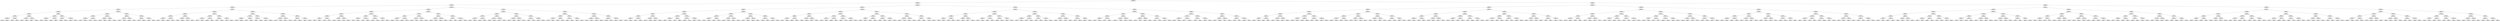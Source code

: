 ## [header material...]
## Command to get the layout: "dot -Teps thisfile > thisfile.eps"
graph "test"
{
node [shape="rectangle", fontsize=10, width=".2", height=".2", margin=0];
graph[fontsize=8];

n000 [label="clustersize = 14060
splitting feature:
((0.632,-0.627)-(-0.882,0.0454))"] ;
n000 -- n001 ;
n001 [label="clustersize = 4621
splitting feature:
((-0.422,0.353)-(-0.196,-0.559))"] ;
n001 -- n002 ;
n002 [label="clustersize = 2299
splitting feature:
((-0.662,-0.126)-(0.118,0.886))"] ;
n002 -- n003 ;
n003 [label="clustersize = 1051
splitting feature:
((-0.242,0.722)-(0.0963,0.00841))"] ;
n003 -- n004 ;
n004 [label="clustersize = 317
splitting feature:
((-0.655,-0.337)-(-0.478,0.931))"] ;
n004 -- n005 ;
n005 [label="clustersize = 162
splitting feature:
((-0.83,0.657)-(-0.38,-0.831))"] ;
n005 -- n006 ;
n006 [label="clustersize = 38
splitting feature:
((-0.0334,0.914)-(0.385,0.571))"] ;
n006 -- n007 ;
n007 [label="clustersize = 22
splitting feature:
((-0.164,0.331)-(-0.37,0.826))"] ;
n007 -- n008 ;
n008 [label="clustersize = 12
splitting feature:
((0.755,-0.781)-(0.588,0.00591))"] ;
n008 -- n009 ;
n009 [label="clustersize = 4
pupil avg:
[ 0.45784711 -0.08879098]"] ;
n008 -- n010 ;
n010 [label="clustersize = 8
pupil avg:
[ 0.45059797  0.09779349]"] ;
n007 -- n011 ;
n011 [label="clustersize = 10
splitting feature:
((-0.237,0.284)-(-0.786,-0.78))"] ;
n011 -- n012 ;
n012 [label="clustersize = 5
pupil avg:
[ 0.17725133 -0.18681085]"] ;
n011 -- n013 ;
n013 [label="clustersize = 5
pupil avg:
[-0.18150874 -0.21556167]"] ;
n006 -- n014 ;
n014 [label="clustersize = 16
splitting feature:
((0.845,0.629)-(0.952,-0.988))"] ;
n014 -- n015 ;
n015 [label="clustersize = 8
splitting feature:
((-0.389,-0.0697)-(0.164,-0.161))"] ;
n015 -- n016 ;
n016 [label="clustersize = 4
pupil avg:
[ 0.45054036  0.0664387 ]"] ;
n015 -- n017 ;
n017 [label="clustersize = 4
pupil avg:
[ 0.43736689  0.19637292]"] ;
n014 -- n018 ;
n018 [label="clustersize = 8
splitting feature:
((-0.118,-0.212)-(-0.552,-0.241))"] ;
n018 -- n019 ;
n019 [label="clustersize = 4
pupil avg:
[ 0.57429916 -0.0046419 ]"] ;
n018 -- n020 ;
n020 [label="clustersize = 4
pupil avg:
[ 0.50175439 -0.14210526]"] ;
n005 -- n021 ;
n021 [label="clustersize = 124
splitting feature:
((-0.194,0.596)-(0.148,0.409))"] ;
n021 -- n022 ;
n022 [label="clustersize = 78
splitting feature:
((-0.235,-0.0828)-(0.336,-0.413))"] ;
n022 -- n023 ;
n023 [label="clustersize = 64
splitting feature:
((-0.235,0.828)-(-0.386,-0.859))"] ;
n023 -- n024 ;
n024 [label="clustersize = 27
pupil avg:
[ 0.27023072 -0.24008541]"] ;
n023 -- n025 ;
n025 [label="clustersize = 37
pupil avg:
[-0.07499357 -0.1876473 ]"] ;
n022 -- n026 ;
n026 [label="clustersize = 14
splitting feature:
((0.524,-0.861)-(0.02,0.334))"] ;
n026 -- n027 ;
n027 [label="clustersize = 4
pupil avg:
[-0.19591425  0.16760484]"] ;
n026 -- n028 ;
n028 [label="clustersize = 10
pupil avg:
[ 0.16131063  0.07191194]"] ;
n021 -- n029 ;
n029 [label="clustersize = 46
splitting feature:
((0.545,-0.762)-(0.414,0.704))"] ;
n029 -- n030 ;
n030 [label="clustersize = 26
splitting feature:
((0.14,-0.432)-(-0.206,0.787))"] ;
n030 -- n031 ;
n031 [label="clustersize = 16
pupil avg:
[-0.31161293  0.16503966]"] ;
n030 -- n032 ;
n032 [label="clustersize = 10
pupil avg:
[ 0.07736213  0.04760068]"] ;
n029 -- n033 ;
n033 [label="clustersize = 20
splitting feature:
((-0.0518,-0.727)-(0.158,0.398))"] ;
n033 -- n034 ;
n034 [label="clustersize = 4
pupil avg:
[-0.01587302 -0.16986063]"] ;
n033 -- n035 ;
n035 [label="clustersize = 16
pupil avg:
[ 0.30179204  0.16029854]"] ;
n004 -- n036 ;
n036 [label="clustersize = 155
splitting feature:
((0.449,0.584)-(-0.611,-0.383))"] ;
n036 -- n037 ;
n037 [label="clustersize = 33
splitting feature:
((-0.798,-0.0543)-(0.726,0.28))"] ;
n037 -- n038 ;
n038 [label="clustersize = 16
splitting feature:
((0.109,-0.89)-(-0.426,-0.448))"] ;
n038 -- n039 ;
n039 [label="clustersize = 8
splitting feature:
((0.922,-0.321)-(0.0935,0.991))"] ;
n039 -- n040 ;
n040 [label="clustersize = 4
pupil avg:
[ 0.59181346 -0.12701613]"] ;
n039 -- n041 ;
n041 [label="clustersize = 4
pupil avg:
[ 0.46052632 -0.01315789]"] ;
n038 -- n042 ;
n042 [label="clustersize = 8
splitting feature:
((-0.908,-0.645)-(-0.944,0.727))"] ;
n042 -- n043 ;
n043 [label="clustersize = 4
pupil avg:
[ 0.34216747 -0.04864725]"] ;
n042 -- n044 ;
n044 [label="clustersize = 4
pupil avg:
[ 0.43829077  0.14263352]"] ;
n037 -- n045 ;
n045 [label="clustersize = 17
splitting feature:
((0.0653,-0.377)-(0.308,0.0324))"] ;
n045 -- n046 ;
n046 [label="clustersize = 9
splitting feature:
((0.619,0.0935)-(-0.648,0.304))"] ;
n046 -- n047 ;
n047 [label="clustersize = 4
pupil avg:
[ 0.4754163   0.24897903]"] ;
n046 -- n048 ;
n048 [label="clustersize = 5
pupil avg:
[ 0.42908369  0.12726551]"] ;
n045 -- n049 ;
n049 [label="clustersize = 8
splitting feature:
((0.815,-0.892)-(0.712,-0.85))"] ;
n049 -- n050 ;
n050 [label="clustersize = 4
pupil avg:
[ 0.46739398  0.10411691]"] ;
n049 -- n051 ;
n051 [label="clustersize = 4
pupil avg:
[ 0.58911863  0.04153091]"] ;
n036 -- n052 ;
n052 [label="clustersize = 122
splitting feature:
((0.888,0.612)-(0.313,-0.154))"] ;
n052 -- n053 ;
n053 [label="clustersize = 18
splitting feature:
((0.263,0.789)-(0.524,0.696))"] ;
n053 -- n054 ;
n054 [label="clustersize = 8
splitting feature:
((0.988,-0.71)-(-0.21,0.554))"] ;
n054 -- n055 ;
n055 [label="clustersize = 4
pupil avg:
[ 0.14571193 -0.14136558]"] ;
n054 -- n056 ;
n056 [label="clustersize = 4
pupil avg:
[ 0.47769043 -0.18999729]"] ;
n053 -- n057 ;
n057 [label="clustersize = 10
splitting feature:
((-0.117,-0.45)-(-0.382,-0.215))"] ;
n057 -- n058 ;
n058 [label="clustersize = 5
pupil avg:
[ 0.19210084 -0.33003501]"] ;
n057 -- n059 ;
n059 [label="clustersize = 5
pupil avg:
[-0.01877232 -0.27331888]"] ;
n052 -- n060 ;
n060 [label="clustersize = 104
splitting feature:
((-0.25,-0.71)-(-0.849,-0.959))"] ;
n060 -- n061 ;
n061 [label="clustersize = 51
splitting feature:
((0.5,0.79)-(-0.963,-0.651))"] ;
n061 -- n062 ;
n062 [label="clustersize = 22
pupil avg:
[ 0.45996811 -0.02874889]"] ;
n061 -- n063 ;
n063 [label="clustersize = 29
pupil avg:
[ 0.35984994 -0.30048342]"] ;
n060 -- n064 ;
n064 [label="clustersize = 53
splitting feature:
((0.896,0.196)-(-0.978,-0.761))"] ;
n064 -- n065 ;
n065 [label="clustersize = 8
pupil avg:
[ 0.7189408  -0.28838922]"] ;
n064 -- n066 ;
n066 [label="clustersize = 45
pupil avg:
[ 0.5493351 -0.2185164]"] ;
n003 -- n067 ;
n067 [label="clustersize = 734
splitting feature:
((-0.701,-0.571)-(-0.129,0.471))"] ;
n067 -- n068 ;
n068 [label="clustersize = 336
splitting feature:
((0.324,0.339)-(-0.287,-0.849))"] ;
n068 -- n069 ;
n069 [label="clustersize = 220
splitting feature:
((-0.579,0.515)-(-0.825,-0.956))"] ;
n069 -- n070 ;
n070 [label="clustersize = 123
splitting feature:
((-0.353,-0.943)-(-0.236,0.336))"] ;
n070 -- n071 ;
n071 [label="clustersize = 58
splitting feature:
((0.167,-0.456)-(0.348,0.0745))"] ;
n071 -- n072 ;
n072 [label="clustersize = 27
pupil avg:
[-0.24884261  0.29742195]"] ;
n071 -- n073 ;
n073 [label="clustersize = 31
pupil avg:
[ 0.08309754  0.3001867 ]"] ;
n070 -- n074 ;
n074 [label="clustersize = 65
splitting feature:
((0.252,0.433)-(-0.471,-0.539))"] ;
n074 -- n075 ;
n075 [label="clustersize = 45
pupil avg:
[-0.12144543  0.16988371]"] ;
n074 -- n076 ;
n076 [label="clustersize = 20
pupil avg:
[-0.28591093  0.11129074]"] ;
n069 -- n077 ;
n077 [label="clustersize = 97
splitting feature:
((-0.121,-0.722)-(-0.491,0.553))"] ;
n077 -- n078 ;
n078 [label="clustersize = 65
splitting feature:
((-0.0206,0.712)-(0.538,-0.971))"] ;
n078 -- n079 ;
n079 [label="clustersize = 16
pupil avg:
[-0.25615281  0.22916014]"] ;
n078 -- n080 ;
n080 [label="clustersize = 49
pupil avg:
[-0.40559243  0.23878692]"] ;
n077 -- n081 ;
n081 [label="clustersize = 32
splitting feature:
((0.688,-0.778)-(-0.229,-0.528))"] ;
n081 -- n082 ;
n082 [label="clustersize = 25
pupil avg:
[-0.25705877  0.29918385]"] ;
n081 -- n083 ;
n083 [label="clustersize = 7
pupil avg:
[ 0.09795105  0.19927446]"] ;
n068 -- n084 ;
n084 [label="clustersize = 116
splitting feature:
((-0.744,-0.81)-(-0.477,0.619))"] ;
n084 -- n085 ;
n085 [label="clustersize = 54
splitting feature:
((0.574,0.429)-(-0.874,0.608))"] ;
n085 -- n086 ;
n086 [label="clustersize = 43
splitting feature:
((-0.224,-0.133)-(-0.744,0.417))"] ;
n086 -- n087 ;
n087 [label="clustersize = 32
pupil avg:
[-0.28964507  0.17475121]"] ;
n086 -- n088 ;
n088 [label="clustersize = 11
pupil avg:
[-0.09247983  0.21665748]"] ;
n085 -- n089 ;
n089 [label="clustersize = 11
splitting feature:
((0.146,0.27)-(-0.997,-0.00469))"] ;
n089 -- n090 ;
n090 [label="clustersize = 6
pupil avg:
[-0.55290294 -0.14320957]"] ;
n089 -- n091 ;
n091 [label="clustersize = 5
pupil avg:
[ 0.00263815 -0.19180036]"] ;
n084 -- n092 ;
n092 [label="clustersize = 62
splitting feature:
((-0.912,0.947)-(0.887,0.429))"] ;
n092 -- n093 ;
n093 [label="clustersize = 17
splitting feature:
((0.936,0.305)-(-0.666,0.988))"] ;
n093 -- n094 ;
n094 [label="clustersize = 4
pupil avg:
[ 0.68137029 -0.23461814]"] ;
n093 -- n095 ;
n095 [label="clustersize = 13
pupil avg:
[-0.15808769 -0.08155078]"] ;
n092 -- n096 ;
n096 [label="clustersize = 45
splitting feature:
((0.576,0.782)-(0.127,0.424))"] ;
n096 -- n097 ;
n097 [label="clustersize = 8
pupil avg:
[ 0.05810513  0.01927029]"] ;
n096 -- n098 ;
n098 [label="clustersize = 37
pupil avg:
[-0.0037333   0.19489228]"] ;
n067 -- n099 ;
n099 [label="clustersize = 398
splitting feature:
((0.0138,-0.588)-(-0.624,0.294))"] ;
n099 -- n100 ;
n100 [label="clustersize = 165
splitting feature:
((0.26,-0.0617)-(-0.26,-0.459))"] ;
n100 -- n101 ;
n101 [label="clustersize = 124
splitting feature:
((-0.337,-0.741)-(-0.138,-0.0572))"] ;
n101 -- n102 ;
n102 [label="clustersize = 48
splitting feature:
((0.825,-0.00938)-(-0.496,0.59))"] ;
n102 -- n103 ;
n103 [label="clustersize = 28
pupil avg:
[-0.28231848  0.31830899]"] ;
n102 -- n104 ;
n104 [label="clustersize = 20
pupil avg:
[-0.05068634  0.25705988]"] ;
n101 -- n105 ;
n105 [label="clustersize = 76
splitting feature:
((-0.939,-0.202)-(0.296,0.741))"] ;
n105 -- n106 ;
n106 [label="clustersize = 14
pupil avg:
[-0.00706102 -0.06449103]"] ;
n105 -- n107 ;
n107 [label="clustersize = 62
pupil avg:
[-0.14927003  0.12932547]"] ;
n100 -- n108 ;
n108 [label="clustersize = 41
splitting feature:
((-0.364,0.4)-(-0.274,-0.188))"] ;
n108 -- n109 ;
n109 [label="clustersize = 19
splitting feature:
((-0.299,0.793)-(-0.231,0.0405))"] ;
n109 -- n110 ;
n110 [label="clustersize = 4
pupil avg:
[ 0.40160729  0.05145714]"] ;
n109 -- n111 ;
n111 [label="clustersize = 15
pupil avg:
[ 0.1160234  -0.10043551]"] ;
n108 -- n112 ;
n112 [label="clustersize = 22
splitting feature:
((0.889,-0.309)-(-0.947,0.945))"] ;
n112 -- n113 ;
n113 [label="clustersize = 12
pupil avg:
[-0.27002699  0.02052043]"] ;
n112 -- n114 ;
n114 [label="clustersize = 10
pupil avg:
[ 0.01765595 -0.26655144]"] ;
n099 -- n115 ;
n115 [label="clustersize = 233
splitting feature:
((-0.993,-0.521)-(0.659,-0.379))"] ;
n115 -- n116 ;
n116 [label="clustersize = 47
splitting feature:
((-0.422,0.789)-(0.586,-0.0426))"] ;
n116 -- n117 ;
n117 [label="clustersize = 35
splitting feature:
((0.104,-0.399)-(-0.372,0.335))"] ;
n117 -- n118 ;
n118 [label="clustersize = 10
pupil avg:
[ 0.26071141  0.12211496]"] ;
n117 -- n119 ;
n119 [label="clustersize = 25
pupil avg:
[ 0.28223515 -0.20329024]"] ;
n116 -- n120 ;
n120 [label="clustersize = 12
splitting feature:
((-0.0886,0.76)-(0.715,-0.871))"] ;
n120 -- n121 ;
n121 [label="clustersize = 6
pupil avg:
[-0.0364448   0.17073672]"] ;
n120 -- n122 ;
n122 [label="clustersize = 6
pupil avg:
[-0.1103243  -0.16845295]"] ;
n115 -- n123 ;
n123 [label="clustersize = 186
splitting feature:
((-0.602,-0.69)-(0.801,0.589))"] ;
n123 -- n124 ;
n124 [label="clustersize = 112
splitting feature:
((0.793,0.265)-(-0.592,0.428))"] ;
n124 -- n125 ;
n125 [label="clustersize = 8
pupil avg:
[-0.15447368  0.15292203]"] ;
n124 -- n126 ;
n126 [label="clustersize = 104
pupil avg:
[ 0.07935486  0.11005794]"] ;
n123 -- n127 ;
n127 [label="clustersize = 74
splitting feature:
((0.171,-0.742)-(-0.0381,0.898))"] ;
n127 -- n128 ;
n128 [label="clustersize = 32
pupil avg:
[ 0.17043554  0.22222442]"] ;
n127 -- n129 ;
n129 [label="clustersize = 42
pupil avg:
[ 0.34702766  0.16436515]"] ;
n002 -- n130 ;
n130 [label="clustersize = 1248
splitting feature:
((-0.428,-0.377)-(-0.0336,0.431))"] ;
n130 -- n131 ;
n131 [label="clustersize = 372
splitting feature:
((-0.0709,-0.802)-(-0.358,0.587))"] ;
n131 -- n132 ;
n132 [label="clustersize = 111
splitting feature:
((0.0393,-0.688)-(0.178,0.252))"] ;
n132 -- n133 ;
n133 [label="clustersize = 73
splitting feature:
((0.228,-0.321)-(-0.842,-0.991))"] ;
n133 -- n134 ;
n134 [label="clustersize = 38
splitting feature:
((0.752,-0.235)-(-0.48,-0.876))"] ;
n134 -- n135 ;
n135 [label="clustersize = 11
splitting feature:
((-0.377,-0.963)-(0.341,0.218))"] ;
n135 -- n136 ;
n136 [label="clustersize = 6
pupil avg:
[-0.13377948  0.17404911]"] ;
n135 -- n137 ;
n137 [label="clustersize = 5
pupil avg:
[ 0.14235033  0.10670116]"] ;
n134 -- n138 ;
n138 [label="clustersize = 27
splitting feature:
((-0.433,0.248)-(0.17,-0.402))"] ;
n138 -- n139 ;
n139 [label="clustersize = 8
pupil avg:
[-0.13544726 -0.09167308]"] ;
n138 -- n140 ;
n140 [label="clustersize = 19
pupil avg:
[-0.35829441  0.19641211]"] ;
n133 -- n141 ;
n141 [label="clustersize = 35
splitting feature:
((-0.481,0.297)-(-0.505,-0.389))"] ;
n141 -- n142 ;
n142 [label="clustersize = 17
splitting feature:
((0.526,0.0679)-(-0.511,0.7))"] ;
n142 -- n143 ;
n143 [label="clustersize = 8
pupil avg:
[ 0.1055213   0.05460512]"] ;
n142 -- n144 ;
n144 [label="clustersize = 9
pupil avg:
[ 0.12983842 -0.26100977]"] ;
n141 -- n145 ;
n145 [label="clustersize = 18
splitting feature:
((0.327,-0.0847)-(0.489,-0.777))"] ;
n145 -- n146 ;
n146 [label="clustersize = 5
pupil avg:
[-0.062       0.03918519]"] ;
n145 -- n147 ;
n147 [label="clustersize = 13
pupil avg:
[-0.19545823 -0.21343218]"] ;
n132 -- n148 ;
n148 [label="clustersize = 38
splitting feature:
((-0.263,-0.705)-(-0.545,0.438))"] ;
n148 -- n149 ;
n149 [label="clustersize = 21
splitting feature:
((-0.405,0.778)-(0.871,-0.067))"] ;
n149 -- n150 ;
n150 [label="clustersize = 8
splitting feature:
((-0.336,-0.56)-(0.254,0.0331))"] ;
n150 -- n151 ;
n151 [label="clustersize = 4
pupil avg:
[ 0.0178871   0.04798776]"] ;
n150 -- n152 ;
n152 [label="clustersize = 4
pupil avg:
[ 0.17126022  0.33514761]"] ;
n149 -- n153 ;
n153 [label="clustersize = 13
splitting feature:
((-0.0877,-0.0787)-(-0.0502,-0.816))"] ;
n153 -- n154 ;
n154 [label="clustersize = 5
pupil avg:
[-0.24572101  0.20134461]"] ;
n153 -- n155 ;
n155 [label="clustersize = 8
pupil avg:
[-0.07976946  0.33323962]"] ;
n148 -- n156 ;
n156 [label="clustersize = 17
splitting feature:
((-0.443,-0.5)-(-0.616,-0.0539))"] ;
n156 -- n157 ;
n157 [label="clustersize = 8
splitting feature:
((-0.665,-0.266)-(0.613,-0.125))"] ;
n157 -- n158 ;
n158 [label="clustersize = 4
pupil avg:
[ 0.20201785  0.09421526]"] ;
n157 -- n159 ;
n159 [label="clustersize = 4
pupil avg:
[-0.06310724  0.30780119]"] ;
n156 -- n160 ;
n160 [label="clustersize = 9
splitting feature:
((0.635,-0.102)-(-0.761,0.3))"] ;
n160 -- n161 ;
n161 [label="clustersize = 4
pupil avg:
[ 0.19876489  0.24768963]"] ;
n160 -- n162 ;
n162 [label="clustersize = 5
pupil avg:
[ 0.53397326  0.10710035]"] ;
n131 -- n163 ;
n163 [label="clustersize = 261
splitting feature:
((0.499,0.496)-(-0.224,-0.952))"] ;
n163 -- n164 ;
n164 [label="clustersize = 134
splitting feature:
((-0.0277,-0.572)-(-0.47,0.878))"] ;
n164 -- n165 ;
n165 [label="clustersize = 70
splitting feature:
((0.255,0.45)-(0.291,-0.408))"] ;
n165 -- n166 ;
n166 [label="clustersize = 33
splitting feature:
((0.569,0.322)-(-0.875,0.513))"] ;
n166 -- n167 ;
n167 [label="clustersize = 29
pupil avg:
[ 0.20349939  0.28897532]"] ;
n166 -- n168 ;
n168 [label="clustersize = 4
pupil avg:
[ 0.57737714  0.2440349 ]"] ;
n165 -- n169 ;
n169 [label="clustersize = 37
splitting feature:
((0.603,-0.786)-(0.23,-0.0539))"] ;
n169 -- n170 ;
n170 [label="clustersize = 7
pupil avg:
[-0.40056912  0.37359508]"] ;
n169 -- n171 ;
n171 [label="clustersize = 30
pupil avg:
[ 0.03766231  0.24627438]"] ;
n164 -- n172 ;
n172 [label="clustersize = 64
splitting feature:
((0.725,-0.577)-(0.329,-0.598))"] ;
n172 -- n173 ;
n173 [label="clustersize = 15
splitting feature:
((0.659,-0.408)-(-0.212,0.498))"] ;
n173 -- n174 ;
n174 [label="clustersize = 10
pupil avg:
[ 0.5144651   0.30838447]"] ;
n173 -- n175 ;
n175 [label="clustersize = 5
pupil avg:
[ 0.79058442 -0.01010823]"] ;
n172 -- n176 ;
n176 [label="clustersize = 49
splitting feature:
((0.299,-0.574)-(-0.791,0.421))"] ;
n176 -- n177 ;
n177 [label="clustersize = 44
pupil avg:
[ 0.34021054  0.31778431]"] ;
n176 -- n178 ;
n178 [label="clustersize = 5
pupil avg:
[ 0.39585525 -0.1858627 ]"] ;
n163 -- n179 ;
n179 [label="clustersize = 127
splitting feature:
((-0.499,0.99)-(0.734,-0.314))"] ;
n179 -- n180 ;
n180 [label="clustersize = 74
splitting feature:
((-0.425,0.879)-(-0.512,0.317))"] ;
n180 -- n181 ;
n181 [label="clustersize = 25
splitting feature:
((-0.522,-0.364)-(-0.861,-0.948))"] ;
n181 -- n182 ;
n182 [label="clustersize = 12
pupil avg:
[ 0.28416339 -0.26418243]"] ;
n181 -- n183 ;
n183 [label="clustersize = 13
pupil avg:
[ 0.6852244  -0.10469766]"] ;
n180 -- n184 ;
n184 [label="clustersize = 49
splitting feature:
((0.334,0.272)-(0.0883,-0.685))"] ;
n184 -- n185 ;
n185 [label="clustersize = 20
pupil avg:
[ 0.26545064  0.11610062]"] ;
n184 -- n186 ;
n186 [label="clustersize = 29
pupil avg:
[ 0.05230851 -0.10673479]"] ;
n179 -- n187 ;
n187 [label="clustersize = 53
splitting feature:
((-0.718,0.934)-(0.803,0.976))"] ;
n187 -- n188 ;
n188 [label="clustersize = 11
splitting feature:
((-0.29,-0.633)-(0.73,-0.644))"] ;
n188 -- n189 ;
n189 [label="clustersize = 7
pupil avg:
[ 0.12441213 -0.14647837]"] ;
n188 -- n190 ;
n190 [label="clustersize = 4
pupil avg:
[ 0.50430898  0.12600411]"] ;
n187 -- n191 ;
n191 [label="clustersize = 42
splitting feature:
((-0.0324,0.412)-(-0.123,-0.00523))"] ;
n191 -- n192 ;
n192 [label="clustersize = 19
pupil avg:
[ 0.08956212  0.29130115]"] ;
n191 -- n193 ;
n193 [label="clustersize = 23
pupil avg:
[ 0.06299721  0.09130481]"] ;
n130 -- n194 ;
n194 [label="clustersize = 876
splitting feature:
((-0.455,-0.354)-(0.622,0.252))"] ;
n194 -- n195 ;
n195 [label="clustersize = 468
splitting feature:
((-0.47,-0.251)-(-0.629,0.871))"] ;
n195 -- n196 ;
n196 [label="clustersize = 331
splitting feature:
((0.541,0.046)-(-0.941,0.928))"] ;
n196 -- n197 ;
n197 [label="clustersize = 229
splitting feature:
((-0.405,0.76)-(-0.145,-0.138))"] ;
n197 -- n198 ;
n198 [label="clustersize = 109
splitting feature:
((0.0809,0.795)-(-0.124,-0.324))"] ;
n198 -- n199 ;
n199 [label="clustersize = 91
pupil avg:
[ 0.30742473  0.1848914 ]"] ;
n198 -- n200 ;
n200 [label="clustersize = 18
pupil avg:
[ 0.44980589 -0.12576232]"] ;
n197 -- n201 ;
n201 [label="clustersize = 120
splitting feature:
((0.0826,0.925)-(-0.296,-0.956))"] ;
n201 -- n202 ;
n202 [label="clustersize = 90
pupil avg:
[ 0.21637912  0.13300829]"] ;
n201 -- n203 ;
n203 [label="clustersize = 30
pupil avg:
[ 0.00937766  0.0891524 ]"] ;
n196 -- n204 ;
n204 [label="clustersize = 102
splitting feature:
((-0.771,-0.373)-(0.318,0.053))"] ;
n204 -- n205 ;
n205 [label="clustersize = 42
splitting feature:
((-0.0159,-0.181)-(-0.161,-0.508))"] ;
n205 -- n206 ;
n206 [label="clustersize = 23
pupil avg:
[ 0.49877999 -0.16693197]"] ;
n205 -- n207 ;
n207 [label="clustersize = 19
pupil avg:
[ 0.35737403 -0.21086031]"] ;
n204 -- n208 ;
n208 [label="clustersize = 60
splitting feature:
((-0.357,-0.403)-(-0.158,0.856))"] ;
n208 -- n209 ;
n209 [label="clustersize = 30
pupil avg:
[ 0.22602551 -0.08388449]"] ;
n208 -- n210 ;
n210 [label="clustersize = 30
pupil avg:
[ 0.42811379 -0.03448048]"] ;
n195 -- n211 ;
n211 [label="clustersize = 137
splitting feature:
((-0.408,0.785)-(0.0756,0.784))"] ;
n211 -- n212 ;
n212 [label="clustersize = 61
splitting feature:
((0.571,0.486)-(0.235,-0.783))"] ;
n212 -- n213 ;
n213 [label="clustersize = 22
splitting feature:
((-0.0301,-0.796)-(0.958,-0.233))"] ;
n213 -- n214 ;
n214 [label="clustersize = 14
pupil avg:
[ 0.47019358  0.11502609]"] ;
n213 -- n215 ;
n215 [label="clustersize = 8
pupil avg:
[ 0.67851092  0.32928104]"] ;
n212 -- n216 ;
n216 [label="clustersize = 39
splitting feature:
((0.0583,-0.431)-(0.474,-0.937))"] ;
n216 -- n217 ;
n217 [label="clustersize = 25
pupil avg:
[ 0.30530183 -0.09976006]"] ;
n216 -- n218 ;
n218 [label="clustersize = 14
pupil avg:
[ 0.61138102 -0.22869305]"] ;
n211 -- n219 ;
n219 [label="clustersize = 76
splitting feature:
((0.432,-0.677)-(0.808,-0.918))"] ;
n219 -- n220 ;
n220 [label="clustersize = 40
splitting feature:
((0.914,0.903)-(-0.613,-0.0936))"] ;
n220 -- n221 ;
n221 [label="clustersize = 7
pupil avg:
[ 0.11217187 -0.08362437]"] ;
n220 -- n222 ;
n222 [label="clustersize = 33
pupil avg:
[ 0.58008222  0.16516616]"] ;
n219 -- n223 ;
n223 [label="clustersize = 36
splitting feature:
((0.505,0.808)-(-0.259,0.881))"] ;
n223 -- n224 ;
n224 [label="clustersize = 14
pupil avg:
[ 0.70001663  0.24243913]"] ;
n223 -- n225 ;
n225 [label="clustersize = 22
pupil avg:
[ 0.65786805  0.10368379]"] ;
n194 -- n226 ;
n226 [label="clustersize = 408
splitting feature:
((0.859,-0.821)-(0.285,-0.8))"] ;
n226 -- n227 ;
n227 [label="clustersize = 160
splitting feature:
((0.581,-0.0889)-(-0.683,-0.257))"] ;
n227 -- n228 ;
n228 [label="clustersize = 140
splitting feature:
((0.387,-0.559)-(0.642,0.88))"] ;
n228 -- n229 ;
n229 [label="clustersize = 58
splitting feature:
((0.352,-0.211)-(-0.325,-0.324))"] ;
n229 -- n230 ;
n230 [label="clustersize = 39
pupil avg:
[ 0.58322114  0.22316042]"] ;
n229 -- n231 ;
n231 [label="clustersize = 19
pupil avg:
[ 0.37198273  0.19640621]"] ;
n228 -- n232 ;
n232 [label="clustersize = 82
splitting feature:
((0.596,0.941)-(0.228,0.447))"] ;
n232 -- n233 ;
n233 [label="clustersize = 20
pupil avg:
[ 0.76119197  0.284349  ]"] ;
n232 -- n234 ;
n234 [label="clustersize = 62
pupil avg:
[ 0.60782572  0.25876139]"] ;
n227 -- n235 ;
n235 [label="clustersize = 20
splitting feature:
((-0.349,-0.759)-(0.427,-0.701))"] ;
n235 -- n236 ;
n236 [label="clustersize = 11
splitting feature:
((0.177,-0.413)-(-0.0512,-0.523))"] ;
n236 -- n237 ;
n237 [label="clustersize = 7
pupil avg:
[ 0.61307026  0.1559692 ]"] ;
n236 -- n238 ;
n238 [label="clustersize = 4
pupil avg:
[ 0.53378378 -0.1972973 ]"] ;
n235 -- n239 ;
n239 [label="clustersize = 9
splitting feature:
((-0.707,-0.266)-(0.802,0.415))"] ;
n239 -- n240 ;
n240 [label="clustersize = 4
pupil avg:
[-0.20614666  0.14807205]"] ;
n239 -- n241 ;
n241 [label="clustersize = 5
pupil avg:
[ 0.47964568  0.14484988]"] ;
n226 -- n242 ;
n242 [label="clustersize = 248
splitting feature:
((-0.605,-0.304)-(-0.468,0.86))"] ;
n242 -- n243 ;
n243 [label="clustersize = 38
splitting feature:
((-0.116,0.837)-(0.0602,-0.327))"] ;
n243 -- n244 ;
n244 [label="clustersize = 18
splitting feature:
((0.506,0.156)-(0.906,-0.423))"] ;
n244 -- n245 ;
n245 [label="clustersize = 11
pupil avg:
[ 0.2509491   0.11563445]"] ;
n244 -- n246 ;
n246 [label="clustersize = 7
pupil avg:
[ 0.57196427  0.07482695]"] ;
n243 -- n247 ;
n247 [label="clustersize = 20
splitting feature:
((-0.00627,-0.271)-(0.0555,0.149))"] ;
n247 -- n248 ;
n248 [label="clustersize = 4
pupil avg:
[-0.31968604  0.20540033]"] ;
n247 -- n249 ;
n249 [label="clustersize = 16
pupil avg:
[ 0.14466454  0.22061703]"] ;
n242 -- n250 ;
n250 [label="clustersize = 210
splitting feature:
((0.227,0.236)-(0.354,0.794))"] ;
n250 -- n251 ;
n251 [label="clustersize = 140
splitting feature:
((0.0242,0.386)-(0.836,-0.0677))"] ;
n251 -- n252 ;
n252 [label="clustersize = 131
pupil avg:
[ 0.38281743  0.22515955]"] ;
n251 -- n253 ;
n253 [label="clustersize = 9
pupil avg:
[-0.00948873  0.26104301]"] ;
n250 -- n254 ;
n254 [label="clustersize = 70
splitting feature:
((-0.569,-0.602)-(0.44,-0.0806))"] ;
n254 -- n255 ;
n255 [label="clustersize = 11
pupil avg:
[ 0.57901786  0.01831672]"] ;
n254 -- n256 ;
n256 [label="clustersize = 59
pupil avg:
[ 0.54779091  0.2594312 ]"] ;
n001 -- n257 ;
n257 [label="clustersize = 2322
splitting feature:
((-0.162,-0.42)-(-0.00476,0.283))"] ;
n257 -- n258 ;
n258 [label="clustersize = 1245
splitting feature:
((-0.616,-0.897)-(-0.573,0.642))"] ;
n258 -- n259 ;
n259 [label="clustersize = 800
splitting feature:
((0.913,-0.439)-(-0.272,0.521))"] ;
n259 -- n260 ;
n260 [label="clustersize = 332
splitting feature:
((0.462,0.622)-(-0.979,0.184))"] ;
n260 -- n261 ;
n261 [label="clustersize = 175
splitting feature:
((0.13,0.72)-(0.434,-0.552))"] ;
n261 -- n262 ;
n262 [label="clustersize = 22
splitting feature:
((-0.45,-0.287)-(0.545,-0.161))"] ;
n262 -- n263 ;
n263 [label="clustersize = 12
splitting feature:
((0.513,0.904)-(0.812,-0.234))"] ;
n263 -- n264 ;
n264 [label="clustersize = 7
pupil avg:
[-0.03688248 -0.05120609]"] ;
n263 -- n265 ;
n265 [label="clustersize = 5
pupil avg:
[-0.48062826 -0.09301143]"] ;
n262 -- n266 ;
n266 [label="clustersize = 10
splitting feature:
((-0.577,-0.236)-(0.937,-0.652))"] ;
n266 -- n267 ;
n267 [label="clustersize = 5
pupil avg:
[-0.23560924  0.22731092]"] ;
n266 -- n268 ;
n268 [label="clustersize = 5
pupil avg:
[ 0.22769059  0.32424561]"] ;
n261 -- n269 ;
n269 [label="clustersize = 153
splitting feature:
((0.237,0.411)-(-0.146,0.198))"] ;
n269 -- n270 ;
n270 [label="clustersize = 92
splitting feature:
((0.508,0.361)-(0.626,-0.0042))"] ;
n270 -- n271 ;
n271 [label="clustersize = 47
pupil avg:
[-0.43865597  0.26984645]"] ;
n270 -- n272 ;
n272 [label="clustersize = 45
pupil avg:
[-0.31275516  0.28033537]"] ;
n269 -- n273 ;
n273 [label="clustersize = 61
splitting feature:
((-0.188,-0.77)-(-0.183,-0.192))"] ;
n273 -- n274 ;
n274 [label="clustersize = 29
pupil avg:
[-0.59930998  0.14526105]"] ;
n273 -- n275 ;
n275 [label="clustersize = 32
pupil avg:
[-0.35180369  0.08791697]"] ;
n260 -- n276 ;
n276 [label="clustersize = 157
splitting feature:
((0.191,0.703)-(0.663,0.0106))"] ;
n276 -- n277 ;
n277 [label="clustersize = 30
splitting feature:
((0.246,0.299)-(0.208,-0.0109))"] ;
n277 -- n278 ;
n278 [label="clustersize = 9
splitting feature:
((0.419,-0.779)-(-0.0949,-0.635))"] ;
n278 -- n279 ;
n279 [label="clustersize = 4
pupil avg:
[ 0.77883598  0.26507937]"] ;
n278 -- n280 ;
n280 [label="clustersize = 5
pupil avg:
[-0.15054473 -0.02327201]"] ;
n277 -- n281 ;
n281 [label="clustersize = 21
splitting feature:
((0.166,0.675)-(0.571,0.447))"] ;
n281 -- n282 ;
n282 [label="clustersize = 15
pupil avg:
[-0.17524472  0.07422766]"] ;
n281 -- n283 ;
n283 [label="clustersize = 6
pupil avg:
[-0.46388366  0.19826367]"] ;
n276 -- n284 ;
n284 [label="clustersize = 127
splitting feature:
((-0.281,-0.184)-(0.488,-0.652))"] ;
n284 -- n285 ;
n285 [label="clustersize = 70
splitting feature:
((0.466,-0.34)-(-0.00111,0.565))"] ;
n285 -- n286 ;
n286 [label="clustersize = 59
pupil avg:
[-0.44829806 -0.07497604]"] ;
n285 -- n287 ;
n287 [label="clustersize = 11
pupil avg:
[-0.10671116 -0.10613527]"] ;
n284 -- n288 ;
n288 [label="clustersize = 57
splitting feature:
((-0.289,0.328)-(0.0926,0.612))"] ;
n288 -- n289 ;
n289 [label="clustersize = 41
pupil avg:
[-0.46358949  0.15921034]"] ;
n288 -- n290 ;
n290 [label="clustersize = 16
pupil avg:
[-0.23024     0.24780671]"] ;
n259 -- n291 ;
n291 [label="clustersize = 468
splitting feature:
((-0.145,-0.335)-(-0.233,0.22))"] ;
n291 -- n292 ;
n292 [label="clustersize = 331
splitting feature:
((-0.575,-0.375)-(-0.139,0.923))"] ;
n292 -- n293 ;
n293 [label="clustersize = 259
splitting feature:
((0.0936,0.155)-(0.051,-0.419))"] ;
n293 -- n294 ;
n294 [label="clustersize = 48
splitting feature:
((-0.66,-0.19)-(0.0924,-0.0474))"] ;
n294 -- n295 ;
n295 [label="clustersize = 8
pupil avg:
[-0.38014781 -0.13633145]"] ;
n294 -- n296 ;
n296 [label="clustersize = 40
pupil avg:
[-0.09980837  0.12501762]"] ;
n293 -- n297 ;
n297 [label="clustersize = 211
splitting feature:
((-0.219,0.509)-(0.03,-0.426))"] ;
n297 -- n298 ;
n298 [label="clustersize = 27
pupil avg:
[-0.23707808 -0.18211917]"] ;
n297 -- n299 ;
n299 [label="clustersize = 184
pupil avg:
[-0.38107769  0.0363109 ]"] ;
n292 -- n300 ;
n300 [label="clustersize = 72
splitting feature:
((-0.605,0.914)-(-0.826,-0.946))"] ;
n300 -- n301 ;
n301 [label="clustersize = 30
splitting feature:
((0.44,0.0674)-(0.692,0.569))"] ;
n301 -- n302 ;
n302 [label="clustersize = 20
pupil avg:
[-0.30204351  0.02642648]"] ;
n301 -- n303 ;
n303 [label="clustersize = 10
pupil avg:
[-0.05666646 -0.11664613]"] ;
n300 -- n304 ;
n304 [label="clustersize = 42
splitting feature:
((-0.331,0.124)-(0.344,0.707))"] ;
n304 -- n305 ;
n305 [label="clustersize = 18
pupil avg:
[-0.08708309 -0.0071079 ]"] ;
n304 -- n306 ;
n306 [label="clustersize = 24
pupil avg:
[ 0.15949225  0.12575359]"] ;
n291 -- n307 ;
n307 [label="clustersize = 137
splitting feature:
((0.547,0.127)-(-0.508,0.16))"] ;
n307 -- n308 ;
n308 [label="clustersize = 51
splitting feature:
((0.488,-0.928)-(-0.103,0.937))"] ;
n308 -- n309 ;
n309 [label="clustersize = 25
splitting feature:
((0.935,-0.863)-(0.234,0.0734))"] ;
n309 -- n310 ;
n310 [label="clustersize = 5
pupil avg:
[ 0.31537116  0.16843176]"] ;
n309 -- n311 ;
n311 [label="clustersize = 20
pupil avg:
[-0.15359197  0.26078922]"] ;
n308 -- n312 ;
n312 [label="clustersize = 26
splitting feature:
((0.447,-0.562)-(-0.61,-0.746))"] ;
n312 -- n313 ;
n313 [label="clustersize = 15
pupil avg:
[ 0.33020488  0.13434263]"] ;
n312 -- n314 ;
n314 [label="clustersize = 11
pupil avg:
[ 0.05662606 -0.07916249]"] ;
n307 -- n315 ;
n315 [label="clustersize = 86
splitting feature:
((-0.0198,-0.689)-(-0.186,0.747))"] ;
n315 -- n316 ;
n316 [label="clustersize = 65
splitting feature:
((-0.661,-0.738)-(-0.428,0.562))"] ;
n316 -- n317 ;
n317 [label="clustersize = 31
pupil avg:
[-0.33601896 -0.11863362]"] ;
n316 -- n318 ;
n318 [label="clustersize = 34
pupil avg:
[ 0.03104063 -0.08782675]"] ;
n315 -- n319 ;
n319 [label="clustersize = 21
splitting feature:
((-0.541,0.487)-(0.97,-0.32))"] ;
n319 -- n320 ;
n320 [label="clustersize = 11
pupil avg:
[ 0.02162777 -0.16065446]"] ;
n319 -- n321 ;
n321 [label="clustersize = 10
pupil avg:
[ 0.37572779 -0.00854661]"] ;
n258 -- n322 ;
n322 [label="clustersize = 445
splitting feature:
((-0.342,-0.923)-(0.588,-0.296))"] ;
n322 -- n323 ;
n323 [label="clustersize = 195
splitting feature:
((-0.808,-0.932)-(0.846,-0.862))"] ;
n323 -- n324 ;
n324 [label="clustersize = 78
splitting feature:
((-0.132,0.503)-(-0.0172,-0.967))"] ;
n324 -- n325 ;
n325 [label="clustersize = 28
splitting feature:
((-0.9,0.688)-(0.596,0.425))"] ;
n325 -- n326 ;
n326 [label="clustersize = 14
splitting feature:
((0.45,0.107)-(0.685,-0.446))"] ;
n326 -- n327 ;
n327 [label="clustersize = 7
pupil avg:
[-0.0811409 -0.1701906]"] ;
n326 -- n328 ;
n328 [label="clustersize = 7
pupil avg:
[ 0.40818502 -0.29880038]"] ;
n325 -- n329 ;
n329 [label="clustersize = 14
splitting feature:
((0.32,-0.716)-(-0.511,0.269))"] ;
n329 -- n330 ;
n330 [label="clustersize = 4
pupil avg:
[ 0.15908569 -0.07666208]"] ;
n329 -- n331 ;
n331 [label="clustersize = 10
pupil avg:
[-0.33007669 -0.11563198]"] ;
n324 -- n332 ;
n332 [label="clustersize = 50
splitting feature:
((-0.346,0.336)-(0.152,-0.515))"] ;
n332 -- n333 ;
n333 [label="clustersize = 25
splitting feature:
((0.872,0.187)-(-0.206,0.653))"] ;
n333 -- n334 ;
n334 [label="clustersize = 5
pupil avg:
[-0.00578644 -0.23787879]"] ;
n333 -- n335 ;
n335 [label="clustersize = 20
pupil avg:
[-0.24135389 -0.09782738]"] ;
n332 -- n336 ;
n336 [label="clustersize = 25
splitting feature:
((0.296,0.00282)-(0.903,0.303))"] ;
n336 -- n337 ;
n337 [label="clustersize = 17
pupil avg:
[-0.28580009  0.04894634]"] ;
n336 -- n338 ;
n338 [label="clustersize = 8
pupil avg:
[-0.56596822 -0.02687891]"] ;
n323 -- n339 ;
n339 [label="clustersize = 117
splitting feature:
((-0.926,-0.205)-(-0.725,-0.882))"] ;
n339 -- n340 ;
n340 [label="clustersize = 51
splitting feature:
((0.117,0.337)-(0.169,-0.309))"] ;
n340 -- n341 ;
n341 [label="clustersize = 17
splitting feature:
((-0.774,0.676)-(-0.471,-0.931))"] ;
n341 -- n342 ;
n342 [label="clustersize = 11
pupil avg:
[ 0.1192318   0.18940848]"] ;
n341 -- n343 ;
n343 [label="clustersize = 6
pupil avg:
[-0.21863887  0.06837651]"] ;
n340 -- n344 ;
n344 [label="clustersize = 34
splitting feature:
((0.352,-0.557)-(-0.825,0.496))"] ;
n344 -- n345 ;
n345 [label="clustersize = 28
pupil avg:
[-0.45166859  0.19345462]"] ;
n344 -- n346 ;
n346 [label="clustersize = 6
pupil avg:
[-0.14937863  0.20261709]"] ;
n339 -- n347 ;
n347 [label="clustersize = 66
splitting feature:
((-0.565,-0.844)-(-0.262,-0.0511))"] ;
n347 -- n348 ;
n348 [label="clustersize = 17
splitting feature:
((-0.803,-0.0843)-(-0.989,-0.717))"] ;
n348 -- n349 ;
n349 [label="clustersize = 13
pupil avg:
[ 0.02078033  0.22279461]"] ;
n348 -- n350 ;
n350 [label="clustersize = 4
pupil avg:
[ 0.52841112 -0.02237339]"] ;
n347 -- n351 ;
n351 [label="clustersize = 49
splitting feature:
((0.384,-0.287)-(-0.566,-0.147))"] ;
n351 -- n352 ;
n352 [label="clustersize = 12
pupil avg:
[-0.30963158  0.13081276]"] ;
n351 -- n353 ;
n353 [label="clustersize = 37
pupil avg:
[-0.05470818  0.04387796]"] ;
n322 -- n354 ;
n354 [label="clustersize = 250
splitting feature:
((-0.378,-0.794)-(0.728,0.715))"] ;
n354 -- n355 ;
n355 [label="clustersize = 176
splitting feature:
((-0.188,0.54)-(-0.159,-0.509))"] ;
n355 -- n356 ;
n356 [label="clustersize = 16
splitting feature:
((-0.186,-0.756)-(0.308,-0.465))"] ;
n356 -- n357 ;
n357 [label="clustersize = 8
splitting feature:
((-0.782,0.966)-(0.909,-0.51))"] ;
n357 -- n358 ;
n358 [label="clustersize = 4
pupil avg:
[ 0.27683398  0.01936937]"] ;
n357 -- n359 ;
n359 [label="clustersize = 4
pupil avg:
[-0.03497615  0.02507563]"] ;
n356 -- n360 ;
n360 [label="clustersize = 8
splitting feature:
((-0.0154,0.255)-(-0.432,-0.888))"] ;
n360 -- n361 ;
n361 [label="clustersize = 4
pupil avg:
[ 0.16304945  0.0634272 ]"] ;
n360 -- n362 ;
n362 [label="clustersize = 4
pupil avg:
[ 0.68045056 -0.10397898]"] ;
n355 -- n363 ;
n363 [label="clustersize = 160
splitting feature:
((0.422,0.327)-(-0.171,-0.939))"] ;
n363 -- n364 ;
n364 [label="clustersize = 85
splitting feature:
((-0.00339,-0.99)-(0.857,0.516))"] ;
n364 -- n365 ;
n365 [label="clustersize = 75
pupil avg:
[-0.10875988  0.18539114]"] ;
n364 -- n366 ;
n366 [label="clustersize = 10
pupil avg:
[ 0.38185199  0.16456474]"] ;
n363 -- n367 ;
n367 [label="clustersize = 75
splitting feature:
((0.555,0.0433)-(-0.669,0.34))"] ;
n367 -- n368 ;
n368 [label="clustersize = 48
pupil avg:
[-0.26035351  0.24932171]"] ;
n367 -- n369 ;
n369 [label="clustersize = 27
pupil avg:
[-0.14270793  0.05033019]"] ;
n354 -- n370 ;
n370 [label="clustersize = 74
splitting feature:
((-0.584,-0.76)-(-0.815,0.316))"] ;
n370 -- n371 ;
n371 [label="clustersize = 19
splitting feature:
((0.743,0.321)-(0.928,0.651))"] ;
n371 -- n372 ;
n372 [label="clustersize = 11
splitting feature:
((0.865,0.867)-(-0.888,-0.0805))"] ;
n372 -- n373 ;
n373 [label="clustersize = 7
pupil avg:
[ 0.05043775  0.33404845]"] ;
n372 -- n374 ;
n374 [label="clustersize = 4
pupil avg:
[ 0.4782779   0.14315256]"] ;
n371 -- n375 ;
n375 [label="clustersize = 8
splitting feature:
((0.751,0.189)-(-0.844,0.0811))"] ;
n375 -- n376 ;
n376 [label="clustersize = 4
pupil avg:
[-0.21074398 -0.02941753]"] ;
n375 -- n377 ;
n377 [label="clustersize = 4
pupil avg:
[-0.43556763  0.06095583]"] ;
n370 -- n378 ;
n378 [label="clustersize = 55
splitting feature:
((0.215,-0.501)-(-0.285,0.717))"] ;
n378 -- n379 ;
n379 [label="clustersize = 38
splitting feature:
((0.833,0.181)-(-0.971,-0.748))"] ;
n379 -- n380 ;
n380 [label="clustersize = 31
pupil avg:
[ 0.36700382  0.19243119]"] ;
n379 -- n381 ;
n381 [label="clustersize = 7
pupil avg:
[-0.04096974  0.31531401]"] ;
n378 -- n382 ;
n382 [label="clustersize = 17
splitting feature:
((0.148,0.473)-(-0.957,0.271))"] ;
n382 -- n383 ;
n383 [label="clustersize = 12
pupil avg:
[ 0.42787111  0.07890688]"] ;
n382 -- n384 ;
n384 [label="clustersize = 5
pupil avg:
[ 0.80348291 -0.00886228]"] ;
n257 -- n385 ;
n385 [label="clustersize = 1077
splitting feature:
((0.716,0.211)-(-0.881,0.88))"] ;
n385 -- n386 ;
n386 [label="clustersize = 670
splitting feature:
((0.298,0.641)-(0.171,-0.946))"] ;
n386 -- n387 ;
n387 [label="clustersize = 266
splitting feature:
((0.395,0.173)-(0.0551,0.996))"] ;
n387 -- n388 ;
n388 [label="clustersize = 173
splitting feature:
((0.373,0.731)-(0.28,-0.263))"] ;
n388 -- n389 ;
n389 [label="clustersize = 45
splitting feature:
((-0.229,-0.879)-(0.898,-0.349))"] ;
n389 -- n390 ;
n390 [label="clustersize = 31
splitting feature:
((-0.178,0.786)-(0.473,-0.205))"] ;
n390 -- n391 ;
n391 [label="clustersize = 8
pupil avg:
[ 0.41323949  0.23445086]"] ;
n390 -- n392 ;
n392 [label="clustersize = 23
pupil avg:
[ 0.0703676   0.25951798]"] ;
n389 -- n393 ;
n393 [label="clustersize = 14
splitting feature:
((-0.491,-0.546)-(-0.844,-0.341))"] ;
n393 -- n394 ;
n394 [label="clustersize = 9
pupil avg:
[ 0.17900582  0.31450837]"] ;
n393 -- n395 ;
n395 [label="clustersize = 5
pupil avg:
[ 0.61536542  0.24051609]"] ;
n388 -- n396 ;
n396 [label="clustersize = 128
splitting feature:
((0.364,-0.093)-(0.193,0.289))"] ;
n396 -- n397 ;
n397 [label="clustersize = 67
splitting feature:
((0.26,0.663)-(0.196,0.938))"] ;
n397 -- n398 ;
n398 [label="clustersize = 57
pupil avg:
[-0.12860584  0.22441114]"] ;
n397 -- n399 ;
n399 [label="clustersize = 10
pupil avg:
[ 0.10880544  0.21781364]"] ;
n396 -- n400 ;
n400 [label="clustersize = 61
splitting feature:
((-0.751,0.534)-(-0.36,-0.876))"] ;
n400 -- n401 ;
n401 [label="clustersize = 31
pupil avg:
[ 0.20792633  0.17627011]"] ;
n400 -- n402 ;
n402 [label="clustersize = 30
pupil avg:
[-0.01328546  0.22715299]"] ;
n387 -- n403 ;
n403 [label="clustersize = 93
splitting feature:
((-0.147,-0.732)-(-0.0552,0.854))"] ;
n403 -- n404 ;
n404 [label="clustersize = 30
splitting feature:
((-0.242,0.786)-(-0.427,0.377))"] ;
n404 -- n405 ;
n405 [label="clustersize = 14
splitting feature:
((0.0345,-0.991)-(-0.141,0.328))"] ;
n405 -- n406 ;
n406 [label="clustersize = 5
pupil avg:
[ 0.18744314  0.19642193]"] ;
n405 -- n407 ;
n407 [label="clustersize = 9
pupil avg:
[ 0.37209736 -0.01731902]"] ;
n404 -- n408 ;
n408 [label="clustersize = 16
splitting feature:
((-0.155,-0.777)-(0.0984,0.702))"] ;
n408 -- n409 ;
n409 [label="clustersize = 11
pupil avg:
[-0.15863992  0.0629811 ]"] ;
n408 -- n410 ;
n410 [label="clustersize = 5
pupil avg:
[ 0.12788597  0.12973709]"] ;
n403 -- n411 ;
n411 [label="clustersize = 63
splitting feature:
((0.139,0.635)-(-0.407,-0.815))"] ;
n411 -- n412 ;
n412 [label="clustersize = 46
splitting feature:
((-0.263,0.541)-(0.376,0.615))"] ;
n412 -- n413 ;
n413 [label="clustersize = 17
pupil avg:
[ 0.24500984  0.03625665]"] ;
n412 -- n414 ;
n414 [label="clustersize = 29
pupil avg:
[ 0.53244119  0.20149858]"] ;
n411 -- n415 ;
n415 [label="clustersize = 17
splitting feature:
((-0.105,0.78)-(0.519,-0.621))"] ;
n415 -- n416 ;
n416 [label="clustersize = 13
pupil avg:
[ 0.18826163  0.08247973]"] ;
n415 -- n417 ;
n417 [label="clustersize = 4
pupil avg:
[-0.07018678  0.23591954]"] ;
n386 -- n418 ;
n418 [label="clustersize = 404
splitting feature:
((-0.265,0.824)-(0.706,-0.023))"] ;
n418 -- n419 ;
n419 [label="clustersize = 147
splitting feature:
((-0.126,0.595)-(-0.0509,-0.481))"] ;
n419 -- n420 ;
n420 [label="clustersize = 74
splitting feature:
((-0.594,-0.908)-(0.0678,-0.054))"] ;
n420 -- n421 ;
n421 [label="clustersize = 23
splitting feature:
((-0.937,-0.854)-(-0.616,-0.0953))"] ;
n421 -- n422 ;
n422 [label="clustersize = 18
pupil avg:
[ 0.64590771  0.12489173]"] ;
n421 -- n423 ;
n423 [label="clustersize = 5
pupil avg:
[ 0.0843956   0.02193175]"] ;
n420 -- n424 ;
n424 [label="clustersize = 51
splitting feature:
((0.941,0.417)-(-0.225,-0.443))"] ;
n424 -- n425 ;
n425 [label="clustersize = 5
pupil avg:
[-0.32609524 -0.04304762]"] ;
n424 -- n426 ;
n426 [label="clustersize = 46
pupil avg:
[ 0.14895337  0.01742943]"] ;
n419 -- n427 ;
n427 [label="clustersize = 73
splitting feature:
((0.169,-0.283)-(0.903,-0.91))"] ;
n427 -- n428 ;
n428 [label="clustersize = 60
splitting feature:
((0.411,-0.315)-(-0.14,0.314))"] ;
n428 -- n429 ;
n429 [label="clustersize = 21
pupil avg:
[-0.1699162   0.23670302]"] ;
n428 -- n430 ;
n430 [label="clustersize = 39
pupil avg:
[ 0.02373761  0.01965471]"] ;
n427 -- n431 ;
n431 [label="clustersize = 13
splitting feature:
((-0.168,-0.719)-(-0.178,0.0317))"] ;
n431 -- n432 ;
n432 [label="clustersize = 6
pupil avg:
[ 0.51936068 -0.07480552]"] ;
n431 -- n433 ;
n433 [label="clustersize = 7
pupil avg:
[ 0.06352578 -0.00893229]"] ;
n418 -- n434 ;
n434 [label="clustersize = 257
splitting feature:
((-0.613,0.25)-(-0.263,0.249))"] ;
n434 -- n435 ;
n435 [label="clustersize = 95
splitting feature:
((-0.0721,0.748)-(-0.73,-0.34))"] ;
n435 -- n436 ;
n436 [label="clustersize = 47
splitting feature:
((0.549,0.506)-(0.0754,-0.747))"] ;
n436 -- n437 ;
n437 [label="clustersize = 10
pupil avg:
[ 0.27169763  0.16020058]"] ;
n436 -- n438 ;
n438 [label="clustersize = 37
pupil avg:
[ 0.05816828  0.16032393]"] ;
n435 -- n439 ;
n439 [label="clustersize = 48
splitting feature:
((0.0681,0.386)-(-0.0836,-0.109))"] ;
n439 -- n440 ;
n440 [label="clustersize = 23
pupil avg:
[ 0.01011416  0.21927846]"] ;
n439 -- n441 ;
n441 [label="clustersize = 25
pupil avg:
[-0.18252797  0.15735149]"] ;
n434 -- n442 ;
n442 [label="clustersize = 162
splitting feature:
((0.138,-0.417)-(-0.186,0.571))"] ;
n442 -- n443 ;
n443 [label="clustersize = 119
splitting feature:
((0.0431,-0.466)-(0.43,-0.391))"] ;
n443 -- n444 ;
n444 [label="clustersize = 79
pupil avg:
[-0.2598705   0.13924966]"] ;
n443 -- n445 ;
n445 [label="clustersize = 40
pupil avg:
[-0.36626561  0.28775259]"] ;
n442 -- n446 ;
n446 [label="clustersize = 43
splitting feature:
((-0.51,-0.868)-(0.526,0.104))"] ;
n446 -- n447 ;
n447 [label="clustersize = 17
pupil avg:
[ 0.00986609 -0.01956204]"] ;
n446 -- n448 ;
n448 [label="clustersize = 26
pupil avg:
[-0.07345993  0.22245874]"] ;
n385 -- n449 ;
n449 [label="clustersize = 407
splitting feature:
((0.78,-0.595)-(-0.51,-0.606))"] ;
n449 -- n450 ;
n450 [label="clustersize = 162
splitting feature:
((-0.251,-0.87)-(0.979,0.322))"] ;
n450 -- n451 ;
n451 [label="clustersize = 112
splitting feature:
((0.89,0.97)-(0.979,-0.978))"] ;
n451 -- n452 ;
n452 [label="clustersize = 24
splitting feature:
((0.386,0.589)-(0.901,0.905))"] ;
n452 -- n453 ;
n453 [label="clustersize = 14
splitting feature:
((0.533,-0.46)-(0.642,0.0624))"] ;
n453 -- n454 ;
n454 [label="clustersize = 9
pupil avg:
[ 0.11012984  0.08591143]"] ;
n453 -- n455 ;
n455 [label="clustersize = 5
pupil avg:
[ 0.38169005  0.01004493]"] ;
n452 -- n456 ;
n456 [label="clustersize = 10
splitting feature:
((-0.584,-0.378)-(-0.952,-0.694))"] ;
n456 -- n457 ;
n457 [label="clustersize = 4
pupil avg:
[-0.48484061  0.19393191]"] ;
n456 -- n458 ;
n458 [label="clustersize = 6
pupil avg:
[ 0.11338645  0.01263951]"] ;
n451 -- n459 ;
n459 [label="clustersize = 88
splitting feature:
((-0.158,-0.306)-(-0.8,0.638))"] ;
n459 -- n460 ;
n460 [label="clustersize = 52
splitting feature:
((-0.576,-0.816)-(0.501,-0.614))"] ;
n460 -- n461 ;
n461 [label="clustersize = 6
pupil avg:
[  5.52311846e-01   3.79500380e-04]"] ;
n460 -- n462 ;
n462 [label="clustersize = 46
pupil avg:
[ 0.14377699  0.05678116]"] ;
n459 -- n463 ;
n463 [label="clustersize = 36
splitting feature:
((0.644,0.418)-(-0.962,-0.095))"] ;
n463 -- n464 ;
n464 [label="clustersize = 17
pupil avg:
[ 0.27836873  0.17158359]"] ;
n463 -- n465 ;
n465 [label="clustersize = 19
pupil avg:
[ 0.52315342  0.10871313]"] ;
n450 -- n466 ;
n466 [label="clustersize = 50
splitting feature:
((-0.834,0.566)-(-0.158,-0.593))"] ;
n466 -- n467 ;
n467 [label="clustersize = 29
splitting feature:
((0.374,0.576)-(-0.293,0.0584))"] ;
n467 -- n468 ;
n468 [label="clustersize = 16
splitting feature:
((-0.369,0.988)-(0.157,0.134))"] ;
n468 -- n469 ;
n469 [label="clustersize = 4
pupil avg:
[ 0.56234217  0.11079545]"] ;
n468 -- n470 ;
n470 [label="clustersize = 12
pupil avg:
[ 0.41498617  0.27074024]"] ;
n467 -- n471 ;
n471 [label="clustersize = 13
splitting feature:
((-0.202,0.869)-(0.656,0.92))"] ;
n471 -- n472 ;
n472 [label="clustersize = 9
pupil avg:
[ 0.66370656  0.04991182]"] ;
n471 -- n473 ;
n473 [label="clustersize = 4
pupil avg:
[ 0.38068446  0.15132618]"] ;
n466 -- n474 ;
n474 [label="clustersize = 21
splitting feature:
((-0.421,0.4)-(-0.475,0.428))"] ;
n474 -- n475 ;
n475 [label="clustersize = 10
splitting feature:
((-0.645,0.907)-(0.772,0.131))"] ;
n475 -- n476 ;
n476 [label="clustersize = 5
pupil avg:
[ 0.35402377  0.18057725]"] ;
n475 -- n477 ;
n477 [label="clustersize = 5
pupil avg:
[ 0.56157023  0.26378734]"] ;
n474 -- n478 ;
n478 [label="clustersize = 11
splitting feature:
((-0.25,-0.0822)-(-0.327,-0.12))"] ;
n478 -- n479 ;
n479 [label="clustersize = 6
pupil avg:
[ 0.1652111   0.16968275]"] ;
n478 -- n480 ;
n480 [label="clustersize = 5
pupil avg:
[ 0.41105698  0.10862095]"] ;
n449 -- n481 ;
n481 [label="clustersize = 245
splitting feature:
((0.274,-0.00258)-(-0.971,-0.96))"] ;
n481 -- n482 ;
n482 [label="clustersize = 175
splitting feature:
((-0.0026,0.769)-(0.413,0.0947))"] ;
n482 -- n483 ;
n483 [label="clustersize = 113
splitting feature:
((0.0138,0.0471)-(-0.122,0.706))"] ;
n483 -- n484 ;
n484 [label="clustersize = 79
splitting feature:
((-0.0585,-0.466)-(0.255,0.785))"] ;
n484 -- n485 ;
n485 [label="clustersize = 55
pupil avg:
[ 0.0547691   0.02690094]"] ;
n484 -- n486 ;
n486 [label="clustersize = 24
pupil avg:
[ 0.21088145  0.07956297]"] ;
n483 -- n487 ;
n487 [label="clustersize = 34
splitting feature:
((-0.445,-0.982)-(-0.745,-0.952))"] ;
n487 -- n488 ;
n488 [label="clustersize = 23
pupil avg:
[ 0.18478601 -0.02232663]"] ;
n487 -- n489 ;
n489 [label="clustersize = 11
pupil avg:
[  4.97346043e-01  -9.76866476e-05]"] ;
n482 -- n490 ;
n490 [label="clustersize = 62
splitting feature:
((-0.151,0.56)-(-0.299,-0.988))"] ;
n490 -- n491 ;
n491 [label="clustersize = 16
splitting feature:
((-0.737,0.0488)-(-0.714,0.448))"] ;
n491 -- n492 ;
n492 [label="clustersize = 9
pupil avg:
[-0.01024333  0.06283924]"] ;
n491 -- n493 ;
n493 [label="clustersize = 7
pupil avg:
[ 0.1497893   0.18722778]"] ;
n490 -- n494 ;
n494 [label="clustersize = 46
splitting feature:
((-0.705,0.307)-(-0.888,0.369))"] ;
n494 -- n495 ;
n495 [label="clustersize = 30
pupil avg:
[-0.23156206  0.14352998]"] ;
n494 -- n496 ;
n496 [label="clustersize = 16
pupil avg:
[-0.43465433  0.24421168]"] ;
n481 -- n497 ;
n497 [label="clustersize = 70
splitting feature:
((-0.285,-0.234)-(0.18,-0.978))"] ;
n497 -- n498 ;
n498 [label="clustersize = 44
splitting feature:
((-0.0293,0.885)-(-0.408,0.0414))"] ;
n498 -- n499 ;
n499 [label="clustersize = 16
splitting feature:
((0.235,-0.462)-(0.216,0.642))"] ;
n499 -- n500 ;
n500 [label="clustersize = 9
pupil avg:
[ 0.12954123 -0.10525417]"] ;
n499 -- n501 ;
n501 [label="clustersize = 7
pupil avg:
[ 0.40938753  0.09408585]"] ;
n498 -- n502 ;
n502 [label="clustersize = 28
splitting feature:
((0.0166,0.791)-(0.32,-0.0965))"] ;
n502 -- n503 ;
n503 [label="clustersize = 20
pupil avg:
[ 0.16175347 -0.17786071]"] ;
n502 -- n504 ;
n504 [label="clustersize = 8
pupil avg:
[-0.21852973 -0.14239899]"] ;
n497 -- n505 ;
n505 [label="clustersize = 26
splitting feature:
((-0.0229,0.0297)-(-0.137,-0.942))"] ;
n505 -- n506 ;
n506 [label="clustersize = 13
splitting feature:
((-0.897,-0.365)-(-0.39,-0.137))"] ;
n506 -- n507 ;
n507 [label="clustersize = 4
pupil avg:
[ 0.27800971 -0.02407881]"] ;
n506 -- n508 ;
n508 [label="clustersize = 9
pupil avg:
[ 0.17519754 -0.2288424 ]"] ;
n505 -- n509 ;
n509 [label="clustersize = 13
splitting feature:
((-0.753,0.101)-(-0.705,-0.0833))"] ;
n509 -- n510 ;
n510 [label="clustersize = 6
pupil avg:
[ 0.87757937  0.04980159]"] ;
n509 -- n511 ;
n511 [label="clustersize = 7
pupil avg:
[ 0.47627697 -0.00479487]"] ;
n000 -- n512 ;
n512 [label="clustersize = 9439
splitting feature:
((-0.763,-0.808)-(-0.319,0.721))"] ;
n512 -- n513 ;
n513 [label="clustersize = 3740
splitting feature:
((-0.0262,0.0681)-(-0.308,-0.456))"] ;
n513 -- n514 ;
n514 [label="clustersize = 2307
splitting feature:
((-0.0755,0.815)-(0.389,-0.823))"] ;
n514 -- n515 ;
n515 [label="clustersize = 1250
splitting feature:
((-0.842,-0.27)-(0.57,0.775))"] ;
n515 -- n516 ;
n516 [label="clustersize = 1073
splitting feature:
((-0.385,-0.182)-(-0.726,-0.12))"] ;
n516 -- n517 ;
n517 [label="clustersize = 294
splitting feature:
((0.237,0.784)-(-0.356,0.442))"] ;
n517 -- n518 ;
n518 [label="clustersize = 97
splitting feature:
((0.316,0.637)-(0.98,0.646))"] ;
n518 -- n519 ;
n519 [label="clustersize = 88
splitting feature:
((-0.72,0.367)-(-0.24,0.174))"] ;
n519 -- n520 ;
n520 [label="clustersize = 20
pupil avg:
[ 0.41194269  0.03681604]"] ;
n519 -- n521 ;
n521 [label="clustersize = 68
pupil avg:
[ 0.18017963 -0.0080963 ]"] ;
n518 -- n522 ;
n522 [label="clustersize = 9
splitting feature:
((-0.804,-0.329)-(-0.0778,0.359))"] ;
n522 -- n523 ;
n523 [label="clustersize = 4
pupil avg:
[-0.36444444  0.005     ]"] ;
n522 -- n524 ;
n524 [label="clustersize = 5
pupil avg:
[ 0.05582965  0.01767076]"] ;
n517 -- n525 ;
n525 [label="clustersize = 197
splitting feature:
((0.896,-0.747)-(-0.725,0.0225))"] ;
n525 -- n526 ;
n526 [label="clustersize = 29
splitting feature:
((0.313,0.399)-(-0.863,-0.566))"] ;
n526 -- n527 ;
n527 [label="clustersize = 5
pupil avg:
[ 0.35594943  0.10774036]"] ;
n526 -- n528 ;
n528 [label="clustersize = 24
pupil avg:
[ 0.17566732 -0.0589731 ]"] ;
n525 -- n529 ;
n529 [label="clustersize = 168
splitting feature:
((-0.726,0.41)-(-0.918,-0.534))"] ;
n529 -- n530 ;
n530 [label="clustersize = 41
pupil avg:
[ 0.15687885 -0.17783476]"] ;
n529 -- n531 ;
n531 [label="clustersize = 127
pupil avg:
[-0.02669968 -0.13322344]"] ;
n516 -- n532 ;
n532 [label="clustersize = 779
splitting feature:
((-0.0951,-0.644)-(-0.854,0.635))"] ;
n532 -- n533 ;
n533 [label="clustersize = 342
splitting feature:
((-0.321,-0.417)-(0.963,0.609))"] ;
n533 -- n534 ;
n534 [label="clustersize = 289
splitting feature:
((0.0301,0.4)-(-0.614,-0.0581))"] ;
n534 -- n535 ;
n535 [label="clustersize = 137
pupil avg:
[ 0.09024235  0.04827719]"] ;
n534 -- n536 ;
n536 [label="clustersize = 152
pupil avg:
[-0.04221326  0.03591275]"] ;
n533 -- n537 ;
n537 [label="clustersize = 53
splitting feature:
((-0.753,0.698)-(0.238,0.393))"] ;
n537 -- n538 ;
n538 [label="clustersize = 13
pupil avg:
[-0.02438476  0.05785905]"] ;
n537 -- n539 ;
n539 [label="clustersize = 40
pupil avg:
[-0.26302235  0.09175538]"] ;
n532 -- n540 ;
n540 [label="clustersize = 437
splitting feature:
((-0.831,-0.791)-(-0.808,-0.711))"] ;
n540 -- n541 ;
n541 [label="clustersize = 163
splitting feature:
((-0.888,-0.991)-(-0.16,0.0786))"] ;
n541 -- n542 ;
n542 [label="clustersize = 101
pupil avg:
[ 0.52261647  0.1105147 ]"] ;
n541 -- n543 ;
n543 [label="clustersize = 62
pupil avg:
[ 0.25811064  0.02025154]"] ;
n540 -- n544 ;
n544 [label="clustersize = 274
splitting feature:
((-0.844,-0.685)-(-0.103,0.938))"] ;
n544 -- n545 ;
n545 [label="clustersize = 154
pupil avg:
[ 0.12841287  0.02164297]"] ;
n544 -- n546 ;
n546 [label="clustersize = 120
pupil avg:
[ 0.25257818  0.03357378]"] ;
n515 -- n547 ;
n547 [label="clustersize = 177
splitting feature:
((-0.862,-0.733)-(-0.242,-0.225))"] ;
n547 -- n548 ;
n548 [label="clustersize = 126
splitting feature:
((0.716,0.296)-(-0.264,-0.514))"] ;
n548 -- n549 ;
n549 [label="clustersize = 73
splitting feature:
((-0.627,0.668)-(0.795,0.0658))"] ;
n549 -- n550 ;
n550 [label="clustersize = 61
splitting feature:
((-0.417,0.27)-(0.0854,-0.0284))"] ;
n550 -- n551 ;
n551 [label="clustersize = 16
pupil avg:
[ 0.46540557  0.00534246]"] ;
n550 -- n552 ;
n552 [label="clustersize = 45
pupil avg:
[ 0.61609014  0.14126648]"] ;
n549 -- n553 ;
n553 [label="clustersize = 12
splitting feature:
((0.237,0.672)-(0.589,0.23))"] ;
n553 -- n554 ;
n554 [label="clustersize = 8
pupil avg:
[ 0.48560879  0.30337859]"] ;
n553 -- n555 ;
n555 [label="clustersize = 4
pupil avg:
[ 0.16982714  0.22658669]"] ;
n548 -- n556 ;
n556 [label="clustersize = 53
splitting feature:
((-0.0109,0.747)-(-0.463,0.245))"] ;
n556 -- n557 ;
n557 [label="clustersize = 43
splitting feature:
((-0.623,0.125)-(0.95,0.858))"] ;
n557 -- n558 ;
n558 [label="clustersize = 33
pupil avg:
[ 0.48072056  0.14123562]"] ;
n557 -- n559 ;
n559 [label="clustersize = 10
pupil avg:
[ 0.18264363  0.01111588]"] ;
n556 -- n560 ;
n560 [label="clustersize = 10
splitting feature:
((0.214,-0.529)-(0.362,-0.0902))"] ;
n560 -- n561 ;
n561 [label="clustersize = 5
pupil avg:
[ 0.1724304   0.12236953]"] ;
n560 -- n562 ;
n562 [label="clustersize = 5
pupil avg:
[ 0.0299554   0.01629647]"] ;
n547 -- n563 ;
n563 [label="clustersize = 51
splitting feature:
((0.915,0.805)-(-0.691,0.987))"] ;
n563 -- n564 ;
n564 [label="clustersize = 18
splitting feature:
((0.627,0.349)-(-0.69,-0.348))"] ;
n564 -- n565 ;
n565 [label="clustersize = 10
splitting feature:
((0.796,0.693)-(0.302,-0.349))"] ;
n565 -- n566 ;
n566 [label="clustersize = 5
pupil avg:
[-0.08034711 -0.00513413]"] ;
n565 -- n567 ;
n567 [label="clustersize = 5
pupil avg:
[ 0.21823128  0.18311269]"] ;
n564 -- n568 ;
n568 [label="clustersize = 8
splitting feature:
((-0.621,-0.436)-(-0.332,0.724))"] ;
n568 -- n569 ;
n569 [label="clustersize = 4
pupil avg:
[-0.28560656 -0.05380012]"] ;
n568 -- n570 ;
n570 [label="clustersize = 4
pupil avg:
[-0.0526862   0.01829011]"] ;
n563 -- n571 ;
n571 [label="clustersize = 33
splitting feature:
((0.41,-0.724)-(0.412,-0.0112))"] ;
n571 -- n572 ;
n572 [label="clustersize = 11
splitting feature:
((-0.125,-0.815)-(0.169,0.522))"] ;
n572 -- n573 ;
n573 [label="clustersize = 7
pupil avg:
[-0.03837294 -0.12674846]"] ;
n572 -- n574 ;
n574 [label="clustersize = 4
pupil avg:
[ 0.3624068  -0.00983807]"] ;
n571 -- n575 ;
n575 [label="clustersize = 22
splitting feature:
((-0.283,-0.297)-(0.161,0.9))"] ;
n575 -- n576 ;
n576 [label="clustersize = 9
pupil avg:
[ 0.14889567  0.12060257]"] ;
n575 -- n577 ;
n577 [label="clustersize = 13
pupil avg:
[ 0.5076245   0.09288411]"] ;
n514 -- n578 ;
n578 [label="clustersize = 1057
splitting feature:
((-0.0169,-0.677)-(-0.154,0.963))"] ;
n578 -- n579 ;
n579 [label="clustersize = 898
splitting feature:
((0.514,0.823)-(-0.174,0.231))"] ;
n579 -- n580 ;
n580 [label="clustersize = 135
splitting feature:
((0.53,-0.136)-(-0.712,0.682))"] ;
n580 -- n581 ;
n581 [label="clustersize = 62
splitting feature:
((0.443,-0.999)-(0.629,-0.611))"] ;
n581 -- n582 ;
n582 [label="clustersize = 48
splitting feature:
((0.685,-0.0583)-(-0.337,-0.458))"] ;
n582 -- n583 ;
n583 [label="clustersize = 37
pupil avg:
[-0.20246669  0.20830697]"] ;
n582 -- n584 ;
n584 [label="clustersize = 11
pupil avg:
[-0.04737034  0.00124434]"] ;
n581 -- n585 ;
n585 [label="clustersize = 14
splitting feature:
((-0.27,-0.0519)-(0.0638,-0.991))"] ;
n585 -- n586 ;
n586 [label="clustersize = 7
pupil avg:
[ 0.46570022  0.22689664]"] ;
n585 -- n587 ;
n587 [label="clustersize = 7
pupil avg:
[-0.0329649   0.21059379]"] ;
n580 -- n588 ;
n588 [label="clustersize = 73
splitting feature:
((-0.965,0.42)-(-0.494,0.972))"] ;
n588 -- n589 ;
n589 [label="clustersize = 43
splitting feature:
((0.347,0.0366)-(-0.404,0.602))"] ;
n589 -- n590 ;
n590 [label="clustersize = 29
pupil avg:
[ 0.1496662   0.15995078]"] ;
n589 -- n591 ;
n591 [label="clustersize = 14
pupil avg:
[ 0.04060823 -0.07552795]"] ;
n588 -- n592 ;
n592 [label="clustersize = 30
splitting feature:
((-0.879,-0.868)-(0.483,-0.698))"] ;
n592 -- n593 ;
n593 [label="clustersize = 21
pupil avg:
[ 0.56732085  0.17183915]"] ;
n592 -- n594 ;
n594 [label="clustersize = 9
pupil avg:
[ 0.17407957  0.17882949]"] ;
n579 -- n595 ;
n595 [label="clustersize = 763
splitting feature:
((0.645,-0.589)-(0.205,0.929))"] ;
n595 -- n596 ;
n596 [label="clustersize = 490
splitting feature:
((-0.0319,0.703)-(-0.855,-0.643))"] ;
n596 -- n597 ;
n597 [label="clustersize = 83
splitting feature:
((-0.61,0.985)-(0.103,-0.935))"] ;
n597 -- n598 ;
n598 [label="clustersize = 12
pupil avg:
[ 0.19100947  0.05656068]"] ;
n597 -- n599 ;
n599 [label="clustersize = 71
pupil avg:
[-0.06183199  0.05251712]"] ;
n596 -- n600 ;
n600 [label="clustersize = 407
splitting feature:
((-0.343,-0.224)-(-0.0357,-0.472))"] ;
n600 -- n601 ;
n601 [label="clustersize = 66
pupil avg:
[-0.14952287 -0.08031887]"] ;
n600 -- n602 ;
n602 [label="clustersize = 341
pupil avg:
[-0.30034131  0.08111809]"] ;
n595 -- n603 ;
n603 [label="clustersize = 273
splitting feature:
((-0.107,0.289)-(0.178,-0.539))"] ;
n603 -- n604 ;
n604 [label="clustersize = 171
splitting feature:
((0.508,0.84)-(-0.817,0.52))"] ;
n604 -- n605 ;
n605 [label="clustersize = 42
pupil avg:
[-0.11751116  0.13135698]"] ;
n604 -- n606 ;
n606 [label="clustersize = 129
pupil avg:
[ 0.08247391  0.02929427]"] ;
n603 -- n607 ;
n607 [label="clustersize = 102
splitting feature:
((-0.995,-0.621)-(0.151,-0.35))"] ;
n607 -- n608 ;
n608 [label="clustersize = 38
pupil avg:
[-0.01210945  0.02216151]"] ;
n607 -- n609 ;
n609 [label="clustersize = 64
pupil avg:
[-0.26255317  0.10066245]"] ;
n578 -- n610 ;
n610 [label="clustersize = 159
splitting feature:
((-0.734,-0.323)-(0.284,0.682))"] ;
n610 -- n611 ;
n611 [label="clustersize = 99
splitting feature:
((0.586,0.552)-(0.719,-0.177))"] ;
n611 -- n612 ;
n612 [label="clustersize = 48
splitting feature:
((0.689,0.599)-(-0.731,0.717))"] ;
n612 -- n613 ;
n613 [label="clustersize = 16
splitting feature:
((0.57,-0.177)-(-0.00378,0.485))"] ;
n613 -- n614 ;
n614 [label="clustersize = 4
pupil avg:
[-0.32569327  0.21580834]"] ;
n613 -- n615 ;
n615 [label="clustersize = 12
pupil avg:
[ 0.01431717  0.10615238]"] ;
n612 -- n616 ;
n616 [label="clustersize = 32
splitting feature:
((0.157,-0.895)-(-0.329,-0.724))"] ;
n616 -- n617 ;
n617 [label="clustersize = 15
pupil avg:
[ 0.22951459  0.02425326]"] ;
n616 -- n618 ;
n618 [label="clustersize = 17
pupil avg:
[ 0.02490658 -0.03019832]"] ;
n611 -- n619 ;
n619 [label="clustersize = 51
splitting feature:
((-0.0449,0.642)-(0.486,-0.247))"] ;
n619 -- n620 ;
n620 [label="clustersize = 29
splitting feature:
((-0.505,0.659)-(-0.781,0.274))"] ;
n620 -- n621 ;
n621 [label="clustersize = 5
pupil avg:
[ 0.40424944 -0.15132314]"] ;
n620 -- n622 ;
n622 [label="clustersize = 24
pupil avg:
[-0.0790302  -0.00514428]"] ;
n619 -- n623 ;
n623 [label="clustersize = 22
splitting feature:
((-0.631,-0.815)-(-0.567,0.364))"] ;
n623 -- n624 ;
n624 [label="clustersize = 16
pupil avg:
[-0.30972648  0.06964377]"] ;
n623 -- n625 ;
n625 [label="clustersize = 6
pupil avg:
[ 0.06664986 -0.05445318]"] ;
n610 -- n626 ;
n626 [label="clustersize = 60
splitting feature:
((-0.476,-0.748)-(-0.384,0.283))"] ;
n626 -- n627 ;
n627 [label="clustersize = 43
splitting feature:
((0.139,-0.421)-(0.149,0.773))"] ;
n627 -- n628 ;
n628 [label="clustersize = 8
splitting feature:
((-0.799,0.749)-(0.154,-0.63))"] ;
n628 -- n629 ;
n629 [label="clustersize = 4
pupil avg:
[-0.22579966  0.05997475]"] ;
n628 -- n630 ;
n630 [label="clustersize = 4
pupil avg:
[ 0.21605617  0.09725275]"] ;
n627 -- n631 ;
n631 [label="clustersize = 35
splitting feature:
((-0.821,-0.979)-(0.38,-0.622))"] ;
n631 -- n632 ;
n632 [label="clustersize = 27
pupil avg:
[ 0.67312033  0.09787308]"] ;
n631 -- n633 ;
n633 [label="clustersize = 8
pupil avg:
[ 0.44537599  0.12829447]"] ;
n626 -- n634 ;
n634 [label="clustersize = 17
splitting feature:
((-0.281,-0.363)-(-0.921,0.49))"] ;
n634 -- n635 ;
n635 [label="clustersize = 8
splitting feature:
((0.175,-0.818)-(-0.329,-0.908))"] ;
n635 -- n636 ;
n636 [label="clustersize = 4
pupil avg:
[-0.31743254 -0.03172558]"] ;
n635 -- n637 ;
n637 [label="clustersize = 4
pupil avg:
[-0.05511668 -0.04427109]"] ;
n634 -- n638 ;
n638 [label="clustersize = 9
splitting feature:
((-0.155,-0.377)-(0.742,0.0316))"] ;
n638 -- n639 ;
n639 [label="clustersize = 5
pupil avg:
[ 0.16241566 -0.02416442]"] ;
n638 -- n640 ;
n640 [label="clustersize = 4
pupil avg:
[ 0.60271449 -0.01560268]"] ;
n513 -- n641 ;
n641 [label="clustersize = 1433
splitting feature:
((-0.437,-0.667)-(-0.755,0.632))"] ;
n641 -- n642 ;
n642 [label="clustersize = 1031
splitting feature:
((-0.256,-0.497)-(0.199,-0.742))"] ;
n642 -- n643 ;
n643 [label="clustersize = 911
splitting feature:
((-0.285,-0.434)-(0.0974,0.854))"] ;
n643 -- n644 ;
n644 [label="clustersize = 866
splitting feature:
((0.104,-0.369)-(-0.934,0.557))"] ;
n644 -- n645 ;
n645 [label="clustersize = 676
splitting feature:
((-0.292,-0.7)-(-0.378,0.284))"] ;
n645 -- n646 ;
n646 [label="clustersize = 504
splitting feature:
((-0.864,-0.744)-(0.687,-0.655))"] ;
n646 -- n647 ;
n647 [label="clustersize = 474
pupil avg:
[-0.378337   -0.13684055]"] ;
n646 -- n648 ;
n648 [label="clustersize = 30
pupil avg:
[-0.21592639 -0.00168119]"] ;
n645 -- n649 ;
n649 [label="clustersize = 172
splitting feature:
((-0.773,-0.86)-(-0.427,0.714))"] ;
n649 -- n650 ;
n650 [label="clustersize = 154
pupil avg:
[-0.27386997 -0.16948844]"] ;
n649 -- n651 ;
n651 [label="clustersize = 18
pupil avg:
[-0.07398046 -0.25317031]"] ;
n644 -- n652 ;
n652 [label="clustersize = 190
splitting feature:
((-0.321,0.507)-(-0.15,-0.339))"] ;
n652 -- n653 ;
n653 [label="clustersize = 53
splitting feature:
((-0.106,-0.176)-(0.591,-0.304))"] ;
n653 -- n654 ;
n654 [label="clustersize = 46
pupil avg:
[-0.05842062 -0.21425206]"] ;
n653 -- n655 ;
n655 [label="clustersize = 7
pupil avg:
[ 0.31596099 -0.25786565]"] ;
n652 -- n656 ;
n656 [label="clustersize = 137
splitting feature:
((-0.569,-0.946)-(0.0145,0.807))"] ;
n656 -- n657 ;
n657 [label="clustersize = 118
pupil avg:
[-0.2947573  -0.21642186]"] ;
n656 -- n658 ;
n658 [label="clustersize = 19
pupil avg:
[-0.10181711 -0.14741174]"] ;
n643 -- n659 ;
n659 [label="clustersize = 45
splitting feature:
((0.123,0.258)-(-0.116,-0.158))"] ;
n659 -- n660 ;
n660 [label="clustersize = 18
splitting feature:
((0.586,0.514)-(0.585,0.0714))"] ;
n660 -- n661 ;
n661 [label="clustersize = 9
splitting feature:
((0.623,-0.593)-(0.157,-0.736))"] ;
n661 -- n662 ;
n662 [label="clustersize = 4
pupil avg:
[-0.0014348   0.05998055]"] ;
n661 -- n663 ;
n663 [label="clustersize = 5
pupil avg:
[ 0.2324713  -0.06445323]"] ;
n660 -- n664 ;
n664 [label="clustersize = 9
splitting feature:
((-0.223,0.42)-(0.36,-0.0956))"] ;
n664 -- n665 ;
n665 [label="clustersize = 5
pupil avg:
[ 0.16550369 -0.04289811]"] ;
n664 -- n666 ;
n666 [label="clustersize = 4
pupil avg:
[ 0.5547619   0.15714286]"] ;
n659 -- n667 ;
n667 [label="clustersize = 27
splitting feature:
((-0.0479,0.156)-(-0.811,0.642))"] ;
n667 -- n668 ;
n668 [label="clustersize = 17
splitting feature:
((0.201,-0.204)-(0.0954,0.374))"] ;
n668 -- n669 ;
n669 [label="clustersize = 9
pupil avg:
[-0.21988404 -0.03746393]"] ;
n668 -- n670 ;
n670 [label="clustersize = 8
pupil avg:
[ 0.21607507 -0.11072674]"] ;
n667 -- n671 ;
n671 [label="clustersize = 10
splitting feature:
((-0.661,0.117)-(-0.194,-0.525))"] ;
n671 -- n672 ;
n672 [label="clustersize = 4
pupil avg:
[-0.05677116 -0.23205606]"] ;
n671 -- n673 ;
n673 [label="clustersize = 6
pupil avg:
[-0.28172721 -0.22896011]"] ;
n642 -- n674 ;
n674 [label="clustersize = 120
splitting feature:
((-0.203,0.693)-(-0.337,0.357))"] ;
n674 -- n675 ;
n675 [label="clustersize = 41
splitting feature:
((-0.341,-0.175)-(-0.135,-0.605))"] ;
n675 -- n676 ;
n676 [label="clustersize = 17
splitting feature:
((0.61,0.131)-(-0.659,0.399))"] ;
n676 -- n677 ;
n677 [label="clustersize = 9
splitting feature:
((0.484,-0.614)-(0.5,0.767))"] ;
n677 -- n678 ;
n678 [label="clustersize = 5
pupil avg:
[ 0.1405158  -0.07097357]"] ;
n677 -- n679 ;
n679 [label="clustersize = 4
pupil avg:
[ 0.56403168  0.08524944]"] ;
n676 -- n680 ;
n680 [label="clustersize = 8
splitting feature:
((-0.0905,-0.943)-(-0.9,-0.562))"] ;
n680 -- n681 ;
n681 [label="clustersize = 4
pupil avg:
[ 0.03811739 -0.22744186]"] ;
n680 -- n682 ;
n682 [label="clustersize = 4
pupil avg:
[-0.31827972 -0.11118777]"] ;
n675 -- n683 ;
n683 [label="clustersize = 24
splitting feature:
((-0.932,-0.999)-(-0.415,-0.688))"] ;
n683 -- n684 ;
n684 [label="clustersize = 12
splitting feature:
((0.506,0.773)-(-0.936,0.00537))"] ;
n684 -- n685 ;
n685 [label="clustersize = 5
pupil avg:
[ 0.83453398  0.30734636]"] ;
n684 -- n686 ;
n686 [label="clustersize = 7
pupil avg:
[ 0.56098535 -0.08290037]"] ;
n683 -- n687 ;
n687 [label="clustersize = 12
splitting feature:
((0.829,0.925)-(0.848,0.002))"] ;
n687 -- n688 ;
n688 [label="clustersize = 4
pupil avg:
[ 0.49997823  0.19639981]"] ;
n687 -- n689 ;
n689 [label="clustersize = 8
pupil avg:
[ 0.05060449  0.06866883]"] ;
n674 -- n690 ;
n690 [label="clustersize = 79
splitting feature:
((0.832,-0.407)-(-0.465,0.75))"] ;
n690 -- n691 ;
n691 [label="clustersize = 29
splitting feature:
((0.258,-0.325)-(-0.12,-0.465))"] ;
n691 -- n692 ;
n692 [label="clustersize = 10
splitting feature:
((-0.878,-0.708)-(-0.936,-0.751))"] ;
n692 -- n693 ;
n693 [label="clustersize = 6
pupil avg:
[-0.38153225  0.14588568]"] ;
n692 -- n694 ;
n694 [label="clustersize = 4
pupil avg:
[-0.21623653  0.35544154]"] ;
n691 -- n695 ;
n695 [label="clustersize = 19
splitting feature:
((0.195,-0.336)-(-0.393,0.109))"] ;
n695 -- n696 ;
n696 [label="clustersize = 9
pupil avg:
[-0.4965727   0.00118514]"] ;
n695 -- n697 ;
n697 [label="clustersize = 10
pupil avg:
[-0.33354147 -0.20231509]"] ;
n690 -- n698 ;
n698 [label="clustersize = 50
splitting feature:
((0.117,0.825)-(0.103,-0.318))"] ;
n698 -- n699 ;
n699 [label="clustersize = 15
splitting feature:
((0.696,0.191)-(0.818,0.676))"] ;
n699 -- n700 ;
n700 [label="clustersize = 6
pupil avg:
[ 0.52744885 -0.02216362]"] ;
n699 -- n701 ;
n701 [label="clustersize = 9
pupil avg:
[-0.07849575 -0.07354372]"] ;
n698 -- n702 ;
n702 [label="clustersize = 35
splitting feature:
((-0.479,-0.148)-(0.142,-0.194))"] ;
n702 -- n703 ;
n703 [label="clustersize = 23
pupil avg:
[-0.11729623 -0.22762633]"] ;
n702 -- n704 ;
n704 [label="clustersize = 12
pupil avg:
[-0.18650673  0.05674999]"] ;
n641 -- n705 ;
n705 [label="clustersize = 402
splitting feature:
((-0.0531,0.862)-(-0.872,-0.672))"] ;
n705 -- n706 ;
n706 [label="clustersize = 104
splitting feature:
((-0.367,0.37)-(0.165,0.398))"] ;
n706 -- n707 ;
n707 [label="clustersize = 46
splitting feature:
((0.108,0.486)-(0.781,0.816))"] ;
n707 -- n708 ;
n708 [label="clustersize = 25
splitting feature:
((-0.195,-0.675)-(-0.28,0.651))"] ;
n708 -- n709 ;
n709 [label="clustersize = 14
splitting feature:
((0.0423,-0.347)-(0.888,-0.622))"] ;
n709 -- n710 ;
n710 [label="clustersize = 8
pupil avg:
[ 0.32098453 -0.24546113]"] ;
n709 -- n711 ;
n711 [label="clustersize = 6
pupil avg:
[ 0.02521368 -0.05576923]"] ;
n708 -- n712 ;
n712 [label="clustersize = 11
splitting feature:
((-0.0486,0.724)-(-0.861,-0.208))"] ;
n712 -- n713 ;
n713 [label="clustersize = 5
pupil avg:
[ 0.49843842 -0.22517761]"] ;
n712 -- n714 ;
n714 [label="clustersize = 6
pupil avg:
[ 0.41344081 -0.08978198]"] ;
n707 -- n715 ;
n715 [label="clustersize = 21
splitting feature:
((-0.406,0.125)-(-0.835,-0.234))"] ;
n715 -- n716 ;
n716 [label="clustersize = 8
splitting feature:
((-0.975,-0.0837)-(-0.237,0.198))"] ;
n716 -- n717 ;
n717 [label="clustersize = 4
pupil avg:
[-0.24510135 -0.2951295 ]"] ;
n716 -- n718 ;
n718 [label="clustersize = 4
pupil avg:
[ 0.07764977 -0.15883257]"] ;
n715 -- n719 ;
n719 [label="clustersize = 13
splitting feature:
((0.785,0.462)-(0.691,0.668))"] ;
n719 -- n720 ;
n720 [label="clustersize = 7
pupil avg:
[-0.03238829  0.0281473 ]"] ;
n719 -- n721 ;
n721 [label="clustersize = 6
pupil avg:
[ 0.18498018  0.04585261]"] ;
n706 -- n722 ;
n722 [label="clustersize = 58
splitting feature:
((-0.0679,0.195)-(0.111,0.814))"] ;
n722 -- n723 ;
n723 [label="clustersize = 17
splitting feature:
((-0.191,0.689)-(0.183,0.102))"] ;
n723 -- n724 ;
n724 [label="clustersize = 9
splitting feature:
((-0.421,-0.943)-(-0.2,-0.41))"] ;
n724 -- n725 ;
n725 [label="clustersize = 5
pupil avg:
[ 0.45330987  0.08109517]"] ;
n724 -- n726 ;
n726 [label="clustersize = 4
pupil avg:
[ 0.33793551  0.01378649]"] ;
n723 -- n727 ;
n727 [label="clustersize = 8
splitting feature:
((0.248,-0.16)-(0.354,-0.887))"] ;
n727 -- n728 ;
n728 [label="clustersize = 4
pupil avg:
[-0.05922597  0.06232593]"] ;
n727 -- n729 ;
n729 [label="clustersize = 4
pupil avg:
[ 0.09197133  0.01880526]"] ;
n722 -- n730 ;
n730 [label="clustersize = 41
splitting feature:
((-0.585,-0.598)-(-0.511,-0.958))"] ;
n730 -- n731 ;
n731 [label="clustersize = 13
splitting feature:
((0.767,0.341)-(-0.345,0.512))"] ;
n731 -- n732 ;
n732 [label="clustersize = 9
pupil avg:
[ 0.42743967  0.16853955]"] ;
n731 -- n733 ;
n733 [label="clustersize = 4
pupil avg:
[ 0.03222385 -0.11980256]"] ;
n730 -- n734 ;
n734 [label="clustersize = 28
splitting feature:
((-0.945,0.94)-(0.511,0.261))"] ;
n734 -- n735 ;
n735 [label="clustersize = 7
pupil avg:
[ 0.58824824  0.04082766]"] ;
n734 -- n736 ;
n736 [label="clustersize = 21
pupil avg:
[ 0.49696062  0.2022482 ]"] ;
n705 -- n737 ;
n737 [label="clustersize = 298
splitting feature:
((-0.696,0.832)-(-0.705,-0.411))"] ;
n737 -- n738 ;
n738 [label="clustersize = 111
splitting feature:
((0.0732,0.739)-(-0.902,-0.108))"] ;
n738 -- n739 ;
n739 [label="clustersize = 18
splitting feature:
((0.023,0.501)-(0.375,-0.00466))"] ;
n739 -- n740 ;
n740 [label="clustersize = 8
splitting feature:
((-0.376,-0.484)-(-0.791,-0.565))"] ;
n740 -- n741 ;
n741 [label="clustersize = 4
pupil avg:
[ 0.33006368 -0.12331672]"] ;
n740 -- n742 ;
n742 [label="clustersize = 4
pupil avg:
[ 0.45582656  0.07101811]"] ;
n739 -- n743 ;
n743 [label="clustersize = 10
splitting feature:
((0.787,0.857)-(0.713,0.445))"] ;
n743 -- n744 ;
n744 [label="clustersize = 6
pupil avg:
[ 0.62193376  0.28179793]"] ;
n743 -- n745 ;
n745 [label="clustersize = 4
pupil avg:
[ 0.3399655   0.18438703]"] ;
n738 -- n746 ;
n746 [label="clustersize = 93
splitting feature:
((-0.85,-0.433)-(-0.475,0.106))"] ;
n746 -- n747 ;
n747 [label="clustersize = 68
splitting feature:
((-0.888,0.875)-(-0.131,-0.191))"] ;
n747 -- n748 ;
n748 [label="clustersize = 14
pupil avg:
[ 0.27738722  0.03233979]"] ;
n747 -- n749 ;
n749 [label="clustersize = 54
pupil avg:
[-0.04629537 -0.06095538]"] ;
n746 -- n750 ;
n750 [label="clustersize = 25
splitting feature:
((-0.294,-0.634)-(-0.789,0.993))"] ;
n750 -- n751 ;
n751 [label="clustersize = 9
pupil avg:
[ 0.02028027 -0.200261  ]"] ;
n750 -- n752 ;
n752 [label="clustersize = 16
pupil avg:
[ 0.4650496  -0.22661938]"] ;
n737 -- n753 ;
n753 [label="clustersize = 187
splitting feature:
((0.0643,-0.332)-(0.543,0.488))"] ;
n753 -- n754 ;
n754 [label="clustersize = 143
splitting feature:
((0.252,-0.247)-(-0.164,0.34))"] ;
n754 -- n755 ;
n755 [label="clustersize = 52
splitting feature:
((-0.998,0.701)-(0.156,-0.408))"] ;
n755 -- n756 ;
n756 [label="clustersize = 8
pupil avg:
[ 0.11314785  0.07667902]"] ;
n755 -- n757 ;
n757 [label="clustersize = 44
pupil avg:
[-0.23830643  0.05838914]"] ;
n754 -- n758 ;
n758 [label="clustersize = 91
splitting feature:
((-0.31,-0.395)-(-0.743,0.794))"] ;
n758 -- n759 ;
n759 [label="clustersize = 77
pupil avg:
[-0.16998949 -0.09701961]"] ;
n758 -- n760 ;
n760 [label="clustersize = 14
pupil avg:
[ 0.10101602 -0.08222619]"] ;
n753 -- n761 ;
n761 [label="clustersize = 44
splitting feature:
((0.172,-0.151)-(-0.0997,-0.0203))"] ;
n761 -- n762 ;
n762 [label="clustersize = 8
splitting feature:
((0.643,0.943)-(0.184,-0.585))"] ;
n762 -- n763 ;
n763 [label="clustersize = 4
pupil avg:
[ 0.32631579  0.38421053]"] ;
n762 -- n764 ;
n764 [label="clustersize = 4
pupil avg:
[-0.07520582  0.14687393]"] ;
n761 -- n765 ;
n765 [label="clustersize = 36
splitting feature:
((-0.0725,0.873)-(0.0546,0.423))"] ;
n765 -- n766 ;
n766 [label="clustersize = 20
pupil avg:
[ 0.01022093 -0.04510175]"] ;
n765 -- n767 ;
n767 [label="clustersize = 16
pupil avg:
[ 0.19951767 -0.03715071]"] ;
n512 -- n768 ;
n768 [label="clustersize = 5699
splitting feature:
((-0.34,0.376)-(-0.146,0.0322))"] ;
n768 -- n769 ;
n769 [label="clustersize = 2267
splitting feature:
((0.873,0.724)-(-0.421,0.942))"] ;
n769 -- n770 ;
n770 [label="clustersize = 248
splitting feature:
((0.0805,0.489)-(-0.171,-0.884))"] ;
n770 -- n771 ;
n771 [label="clustersize = 104
splitting feature:
((-0.415,-0.737)-(-0.318,0.695))"] ;
n771 -- n772 ;
n772 [label="clustersize = 34
splitting feature:
((0.461,0.643)-(0.229,-0.351))"] ;
n772 -- n773 ;
n773 [label="clustersize = 18
splitting feature:
((0.796,-0.949)-(0.824,-0.239))"] ;
n773 -- n774 ;
n774 [label="clustersize = 9
splitting feature:
((-0.317,-0.915)-(-0.13,-0.222))"] ;
n774 -- n775 ;
n775 [label="clustersize = 4
pupil avg:
[-0.34308226 -0.05288462]"] ;
n774 -- n776 ;
n776 [label="clustersize = 5
pupil avg:
[-0.42168241 -0.21952317]"] ;
n773 -- n777 ;
n777 [label="clustersize = 9
splitting feature:
((-0.518,-0.489)-(0.101,0.0373))"] ;
n777 -- n778 ;
n778 [label="clustersize = 5
pupil avg:
[-0.43930203 -0.31327771]"] ;
n777 -- n779 ;
n779 [label="clustersize = 4
pupil avg:
[-0.40786695 -0.23581408]"] ;
n772 -- n780 ;
n780 [label="clustersize = 16
splitting feature:
((-0.36,0.953)-(0.666,-0.361))"] ;
n780 -- n781 ;
n781 [label="clustersize = 8
splitting feature:
((0.62,-0.399)-(0.22,0.0424))"] ;
n781 -- n782 ;
n782 [label="clustersize = 4
pupil avg:
[ 0.47881845 -0.05722901]"] ;
n781 -- n783 ;
n783 [label="clustersize = 4
pupil avg:
[ 0.11451604 -0.08124931]"] ;
n780 -- n784 ;
n784 [label="clustersize = 8
splitting feature:
((0.222,-0.787)-(-0.928,-0.589))"] ;
n784 -- n785 ;
n785 [label="clustersize = 4
pupil avg:
[ 0.12429864  0.04759678]"] ;
n784 -- n786 ;
n786 [label="clustersize = 4
pupil avg:
[-0.50904651 -0.14218004]"] ;
n771 -- n787 ;
n787 [label="clustersize = 70
splitting feature:
((-0.975,-0.514)-(-0.264,0.998))"] ;
n787 -- n788 ;
n788 [label="clustersize = 27
splitting feature:
((0.019,-0.88)-(0.249,-0.935))"] ;
n788 -- n789 ;
n789 [label="clustersize = 15
splitting feature:
((-0.0285,-0.68)-(0.581,0.564))"] ;
n789 -- n790 ;
n790 [label="clustersize = 11
pupil avg:
[ 0.08598092 -0.12477496]"] ;
n789 -- n791 ;
n791 [label="clustersize = 4
pupil avg:
[-0.2707958  -0.18800243]"] ;
n788 -- n792 ;
n792 [label="clustersize = 12
splitting feature:
((0.5,0.903)-(-0.321,-0.165))"] ;
n792 -- n793 ;
n793 [label="clustersize = 6
pupil avg:
[ 0.06359865  0.26281907]"] ;
n792 -- n794 ;
n794 [label="clustersize = 6
pupil avg:
[ 0.16375535 -0.09771409]"] ;
n787 -- n795 ;
n795 [label="clustersize = 43
splitting feature:
((-0.561,-0.316)-(-0.592,0.42))"] ;
n795 -- n796 ;
n796 [label="clustersize = 18
splitting feature:
((-0.681,-0.213)-(-0.439,0.476))"] ;
n796 -- n797 ;
n797 [label="clustersize = 13
pupil avg:
[ 0.58771257 -0.05745119]"] ;
n796 -- n798 ;
n798 [label="clustersize = 5
pupil avg:
[ 0.3962381   0.06736508]"] ;
n795 -- n799 ;
n799 [label="clustersize = 25
splitting feature:
((-0.762,-0.147)-(0.485,-0.414))"] ;
n799 -- n800 ;
n800 [label="clustersize = 19
pupil avg:
[ 0.24365869  0.15819193]"] ;
n799 -- n801 ;
n801 [label="clustersize = 6
pupil avg:
[ 0.56638818  0.20689857]"] ;
n770 -- n802 ;
n802 [label="clustersize = 144
splitting feature:
((-0.987,-0.703)-(0.277,-0.284))"] ;
n802 -- n803 ;
n803 [label="clustersize = 106
splitting feature:
((0.0474,-0.387)-(-0.0998,-0.0309))"] ;
n803 -- n804 ;
n804 [label="clustersize = 62
splitting feature:
((0.225,-0.563)-(0.735,0.653))"] ;
n804 -- n805 ;
n805 [label="clustersize = 21
splitting feature:
((0.689,-0.463)-(-0.857,-0.94))"] ;
n805 -- n806 ;
n806 [label="clustersize = 4
pupil avg:
[-0.52074074 -0.05851852]"] ;
n805 -- n807 ;
n807 [label="clustersize = 17
pupil avg:
[-0.32384704 -0.11409542]"] ;
n804 -- n808 ;
n808 [label="clustersize = 41
splitting feature:
((-0.601,-0.879)-(-0.551,0.0356))"] ;
n808 -- n809 ;
n809 [label="clustersize = 12
pupil avg:
[-0.27293342 -0.13064738]"] ;
n808 -- n810 ;
n810 [label="clustersize = 29
pupil avg:
[-0.34557848 -0.21590793]"] ;
n803 -- n811 ;
n811 [label="clustersize = 44
splitting feature:
((0.199,-0.592)-(0.394,0.605))"] ;
n811 -- n812 ;
n812 [label="clustersize = 11
splitting feature:
((-0.176,0.834)-(-0.979,-0.605))"] ;
n812 -- n813 ;
n813 [label="clustersize = 5
pupil avg:
[ 0.28554206 -0.18589459]"] ;
n812 -- n814 ;
n814 [label="clustersize = 6
pupil avg:
[-0.11544693 -0.13137386]"] ;
n811 -- n815 ;
n815 [label="clustersize = 33
splitting feature:
((-0.774,0.908)-(0.56,0.585))"] ;
n815 -- n816 ;
n816 [label="clustersize = 4
pupil avg:
[-0.01376199 -0.3132993 ]"] ;
n815 -- n817 ;
n817 [label="clustersize = 29
pupil avg:
[-0.29567307 -0.24059684]"] ;
n802 -- n818 ;
n818 [label="clustersize = 38
splitting feature:
((-0.186,-0.426)-(-0.291,0.513))"] ;
n818 -- n819 ;
n819 [label="clustersize = 18
splitting feature:
((-0.549,0.0688)-(0.109,-0.226))"] ;
n819 -- n820 ;
n820 [label="clustersize = 8
splitting feature:
((-0.134,0.699)-(0.0315,0.36))"] ;
n820 -- n821 ;
n821 [label="clustersize = 4
pupil avg:
[-0.40030472 -0.18826179]"] ;
n820 -- n822 ;
n822 [label="clustersize = 4
pupil avg:
[-0.24304349 -0.25523861]"] ;
n819 -- n823 ;
n823 [label="clustersize = 10
splitting feature:
((-0.922,0.589)-(-0.854,-0.623))"] ;
n823 -- n824 ;
n824 [label="clustersize = 5
pupil avg:
[-0.08407407  0.08333333]"] ;
n823 -- n825 ;
n825 [label="clustersize = 5
pupil avg:
[-0.35328002  0.0257921 ]"] ;
n818 -- n826 ;
n826 [label="clustersize = 20
splitting feature:
((0.0164,0.401)-(-0.0274,-0.197))"] ;
n826 -- n827 ;
n827 [label="clustersize = 11
splitting feature:
((0.0533,0.811)-(-0.831,-0.188))"] ;
n827 -- n828 ;
n828 [label="clustersize = 4
pupil avg:
[ 0.34330832  0.03949343]"] ;
n827 -- n829 ;
n829 [label="clustersize = 7
pupil avg:
[ 0.23582645 -0.15771157]"] ;
n826 -- n830 ;
n830 [label="clustersize = 9
splitting feature:
((0.76,0.785)-(0.453,0.172))"] ;
n830 -- n831 ;
n831 [label="clustersize = 4
pupil avg:
[-0.14252492 -0.10827796]"] ;
n830 -- n832 ;
n832 [label="clustersize = 5
pupil avg:
[ 0.23801236 -0.13950839]"] ;
n769 -- n833 ;
n833 [label="clustersize = 2019
splitting feature:
((0.0968,0.751)-(-0.926,-0.411))"] ;
n833 -- n834 ;
n834 [label="clustersize = 1189
splitting feature:
((0.866,0.147)-(-0.915,0.632))"] ;
n834 -- n835 ;
n835 [label="clustersize = 298
splitting feature:
((0.146,0.893)-(-0.595,0.143))"] ;
n835 -- n836 ;
n836 [label="clustersize = 154
splitting feature:
((-0.53,0.221)-(0.181,0.106))"] ;
n836 -- n837 ;
n837 [label="clustersize = 72
splitting feature:
((-0.803,-0.273)-(0.484,0.233))"] ;
n837 -- n838 ;
n838 [label="clustersize = 15
pupil avg:
[ 0.48273782 -0.15257002]"] ;
n837 -- n839 ;
n839 [label="clustersize = 57
pupil avg:
[ 0.47951982  0.11436988]"] ;
n836 -- n840 ;
n840 [label="clustersize = 82
splitting feature:
((-0.336,0.797)-(0.0114,0.2))"] ;
n840 -- n841 ;
n841 [label="clustersize = 33
pupil avg:
[ 0.52815548  0.17281853]"] ;
n840 -- n842 ;
n842 [label="clustersize = 49
pupil avg:
[ 0.20688837  0.1602776 ]"] ;
n835 -- n843 ;
n843 [label="clustersize = 144
splitting feature:
((0.0265,0.541)-(-0.097,-0.114))"] ;
n843 -- n844 ;
n844 [label="clustersize = 88
splitting feature:
((-0.962,0.344)-(0.598,0.507))"] ;
n844 -- n845 ;
n845 [label="clustersize = 11
pupil avg:
[ 0.26457031 -0.17606739]"] ;
n844 -- n846 ;
n846 [label="clustersize = 77
pupil avg:
[ 0.23781822  0.13355143]"] ;
n843 -- n847 ;
n847 [label="clustersize = 56
splitting feature:
((0.3,0.0723)-(-0.516,0.678))"] ;
n847 -- n848 ;
n848 [label="clustersize = 32
pupil avg:
[-0.03857843  0.07449973]"] ;
n847 -- n849 ;
n849 [label="clustersize = 24
pupil avg:
[ 0.16124165 -0.18206345]"] ;
n834 -- n850 ;
n850 [label="clustersize = 891
splitting feature:
((0.111,0.567)-(0.395,0.123))"] ;
n850 -- n851 ;
n851 [label="clustersize = 782
splitting feature:
((-0.905,0.509)-(0.118,-0.554))"] ;
n851 -- n852 ;
n852 [label="clustersize = 629
splitting feature:
((-0.432,0.336)-(-0.215,-0.307))"] ;
n852 -- n853 ;
n853 [label="clustersize = 479
pupil avg:
[ 0.50654231 -0.1610359 ]"] ;
n852 -- n854 ;
n854 [label="clustersize = 150
pupil avg:
[ 0.38591514 -0.10217209]"] ;
n851 -- n855 ;
n855 [label="clustersize = 153
splitting feature:
((0.133,0.161)-(-0.212,0.383))"] ;
n855 -- n856 ;
n856 [label="clustersize = 38
pupil avg:
[ 0.04581753 -0.05350608]"] ;
n855 -- n857 ;
n857 [label="clustersize = 115
pupil avg:
[ 0.35913058 -0.13761897]"] ;
n850 -- n858 ;
n858 [label="clustersize = 109
splitting feature:
((-0.204,-0.0352)-(-0.407,0.655))"] ;
n858 -- n859 ;
n859 [label="clustersize = 55
splitting feature:
((-0.991,0.723)-(-0.0321,-0.0297))"] ;
n859 -- n860 ;
n860 [label="clustersize = 17
pupil avg:
[ 0.39700505 -0.08191132]"] ;
n859 -- n861 ;
n861 [label="clustersize = 38
pupil avg:
[ 0.02799998 -0.00736958]"] ;
n858 -- n862 ;
n862 [label="clustersize = 54
splitting feature:
((0.0241,-0.0465)-(-0.461,0.483))"] ;
n862 -- n863 ;
n863 [label="clustersize = 16
pupil avg:
[ 0.16031373  0.13004948]"] ;
n862 -- n864 ;
n864 [label="clustersize = 38
pupil avg:
[ 0.44397864 -0.16892857]"] ;
n833 -- n865 ;
n865 [label="clustersize = 830
splitting feature:
((0.367,0.77)-(-0.494,0.103))"] ;
n865 -- n866 ;
n866 [label="clustersize = 98
splitting feature:
((-0.985,0.777)-(0.739,-0.078))"] ;
n866 -- n867 ;
n867 [label="clustersize = 75
splitting feature:
((-0.362,0.228)-(0.513,0.18))"] ;
n867 -- n868 ;
n868 [label="clustersize = 64
splitting feature:
((0.48,-0.864)-(-0.353,0.992))"] ;
n868 -- n869 ;
n869 [label="clustersize = 11
pupil avg:
[ 0.2236622  -0.02614746]"] ;
n868 -- n870 ;
n870 [label="clustersize = 53
pupil avg:
[ 0.37639468 -0.07218034]"] ;
n867 -- n871 ;
n871 [label="clustersize = 11
splitting feature:
((-0.0884,-0.45)-(0.929,-0.328))"] ;
n871 -- n872 ;
n872 [label="clustersize = 6
pupil avg:
[ 0.19352262  0.13962183]"] ;
n871 -- n873 ;
n873 [label="clustersize = 5
pupil avg:
[ 0.44716387  0.22445378]"] ;
n866 -- n874 ;
n874 [label="clustersize = 23
splitting feature:
((-0.132,-0.0401)-(0.0838,0.975))"] ;
n874 -- n875 ;
n875 [label="clustersize = 14
splitting feature:
((0.304,-0.245)-(0.33,-0.402))"] ;
n875 -- n876 ;
n876 [label="clustersize = 7
pupil avg:
[ 0.32538658 -0.04786802]"] ;
n875 -- n877 ;
n877 [label="clustersize = 7
pupil avg:
[ 0.15973366 -0.04232074]"] ;
n874 -- n878 ;
n878 [label="clustersize = 9
splitting feature:
((-0.79,0.125)-(0.631,-0.965))"] ;
n878 -- n879 ;
n879 [label="clustersize = 5
pupil avg:
[ 0.04827279  0.00604185]"] ;
n878 -- n880 ;
n880 [label="clustersize = 4
pupil avg:
[-0.28923114 -0.11505578]"] ;
n865 -- n881 ;
n881 [label="clustersize = 732
splitting feature:
((-0.978,0.453)-(0.165,-0.0173))"] ;
n881 -- n882 ;
n882 [label="clustersize = 519
splitting feature:
((-0.984,0.598)-(-0.528,-0.639))"] ;
n882 -- n883 ;
n883 [label="clustersize = 384
splitting feature:
((-0.375,0.977)-(-0.219,-0.618))"] ;
n883 -- n884 ;
n884 [label="clustersize = 235
pupil avg:
[ 0.42445665 -0.20181148]"] ;
n883 -- n885 ;
n885 [label="clustersize = 149
pupil avg:
[ 0.2365573  -0.16811256]"] ;
n882 -- n886 ;
n886 [label="clustersize = 135
splitting feature:
((-0.84,0.836)-(-0.52,-0.868))"] ;
n886 -- n887 ;
n887 [label="clustersize = 62
pupil avg:
[ 0.29200474 -0.20808144]"] ;
n886 -- n888 ;
n888 [label="clustersize = 73
pupil avg:
[ 0.03359896 -0.2257881 ]"] ;
n881 -- n889 ;
n889 [label="clustersize = 213
splitting feature:
((0.901,-0.875)-(0.732,-0.47))"] ;
n889 -- n890 ;
n890 [label="clustersize = 83
splitting feature:
((-0.159,-0.659)-(-0.163,0.438))"] ;
n890 -- n891 ;
n891 [label="clustersize = 14
pupil avg:
[ 0.08513688 -0.12397358]"] ;
n890 -- n892 ;
n892 [label="clustersize = 69
pupil avg:
[ 0.30201092 -0.21947037]"] ;
n889 -- n893 ;
n893 [label="clustersize = 130
splitting feature:
((0.922,-0.405)-(0.207,-0.827))"] ;
n893 -- n894 ;
n894 [label="clustersize = 47
pupil avg:
[-0.16504264 -0.17104222]"] ;
n893 -- n895 ;
n895 [label="clustersize = 83
pupil avg:
[ 0.02433777 -0.10819776]"] ;
n768 -- n896 ;
n896 [label="clustersize = 3432
splitting feature:
((-0.243,-0.716)-(-0.953,0.832))"] ;
n896 -- n897 ;
n897 [label="clustersize = 2074
splitting feature:
((0.0382,-0.915)-(-0.77,0.931))"] ;
n897 -- n898 ;
n898 [label="clustersize = 1396
splitting feature:
((0.39,-0.0108)-(-0.327,-0.88))"] ;
n898 -- n899 ;
n899 [label="clustersize = 574
splitting feature:
((0.485,0.252)-(0.0251,-0.771))"] ;
n899 -- n900 ;
n900 [label="clustersize = 166
splitting feature:
((0.168,0.999)-(-0.249,0.157))"] ;
n900 -- n901 ;
n901 [label="clustersize = 58
splitting feature:
((-0.87,0.22)-(0.963,-0.618))"] ;
n901 -- n902 ;
n902 [label="clustersize = 49
pupil avg:
[ 0.15623235  0.15035504]"] ;
n901 -- n903 ;
n903 [label="clustersize = 9
pupil avg:
[ 0.39482086  0.15517045]"] ;
n900 -- n904 ;
n904 [label="clustersize = 108
splitting feature:
((-0.254,-0.435)-(0.431,0.177))"] ;
n904 -- n905 ;
n905 [label="clustersize = 58
pupil avg:
[ 0.05299404 -0.01101763]"] ;
n904 -- n906 ;
n906 [label="clustersize = 50
pupil avg:
[ 0.11003276  0.09677152]"] ;
n899 -- n907 ;
n907 [label="clustersize = 408
splitting feature:
((-0.112,0.714)-(-0.786,-0.322))"] ;
n907 -- n908 ;
n908 [label="clustersize = 214
splitting feature:
((-0.19,0.807)-(0.578,0.191))"] ;
n908 -- n909 ;
n909 [label="clustersize = 177
pupil avg:
[ 0.09091223 -0.00322945]"] ;
n908 -- n910 ;
n910 [label="clustersize = 37
pupil avg:
[-0.01540115  0.08500392]"] ;
n907 -- n911 ;
n911 [label="clustersize = 194
splitting feature:
((-0.95,-0.808)-(-0.888,0.57))"] ;
n911 -- n912 ;
n912 [label="clustersize = 66
pupil avg:
[-0.10578408  0.02354497]"] ;
n911 -- n913 ;
n913 [label="clustersize = 128
pupil avg:
[ 0.03942944  0.06576094]"] ;
n898 -- n914 ;
n914 [label="clustersize = 822
splitting feature:
((-0.0261,0.632)-(-0.317,-0.824))"] ;
n914 -- n915 ;
n915 [label="clustersize = 351
splitting feature:
((-0.355,0.934)-(-0.756,0.223))"] ;
n915 -- n916 ;
n916 [label="clustersize = 110
splitting feature:
((-0.205,-0.674)-(-0.337,0.745))"] ;
n916 -- n917 ;
n917 [label="clustersize = 51
pupil avg:
[ 0.0678033 -0.0652696]"] ;
n916 -- n918 ;
n918 [label="clustersize = 59
pupil avg:
[ 0.23128976 -0.0768702 ]"] ;
n915 -- n919 ;
n919 [label="clustersize = 241
splitting feature:
((-0.617,-0.66)-(-0.47,0.0112))"] ;
n919 -- n920 ;
n920 [label="clustersize = 159
pupil avg:
[ 0.09168717  0.01837519]"] ;
n919 -- n921 ;
n921 [label="clustersize = 82
pupil avg:
[-0.00366717 -0.0511841 ]"] ;
n914 -- n922 ;
n922 [label="clustersize = 471
splitting feature:
((0.0143,-0.259)-(-0.489,0.962))"] ;
n922 -- n923 ;
n923 [label="clustersize = 347
splitting feature:
((0.138,0.0805)-(-0.345,-0.497))"] ;
n923 -- n924 ;
n924 [label="clustersize = 128
pupil avg:
[-0.04119536 -0.01377438]"] ;
n923 -- n925 ;
n925 [label="clustersize = 219
pupil avg:
[-0.1443778  -0.16320785]"] ;
n922 -- n926 ;
n926 [label="clustersize = 124
splitting feature:
((0.672,0.43)-(-0.499,0.956))"] ;
n926 -- n927 ;
n927 [label="clustersize = 5
pupil avg:
[-0.21800052 -0.1974113 ]"] ;
n926 -- n928 ;
n928 [label="clustersize = 119
pupil avg:
[ 0.07745617 -0.11298996]"] ;
n897 -- n929 ;
n929 [label="clustersize = 678
splitting feature:
((-0.118,-0.967)-(0.591,0.783))"] ;
n929 -- n930 ;
n930 [label="clustersize = 409
splitting feature:
((-0.423,0.604)-(-0.739,-0.492))"] ;
n930 -- n931 ;
n931 [label="clustersize = 263
splitting feature:
((-0.824,-0.69)-(0.499,-0.112))"] ;
n931 -- n932 ;
n932 [label="clustersize = 114
splitting feature:
((-0.996,0.162)-(0.155,0.251))"] ;
n932 -- n933 ;
n933 [label="clustersize = 72
pupil avg:
[-0.00182177 -0.22105737]"] ;
n932 -- n934 ;
n934 [label="clustersize = 42
pupil avg:
[ 0.12308853 -0.09057737]"] ;
n931 -- n935 ;
n935 [label="clustersize = 149
splitting feature:
((-0.754,0.389)-(0.815,-0.167))"] ;
n935 -- n936 ;
n936 [label="clustersize = 129
pupil avg:
[ 0.11580638 -0.05563953]"] ;
n935 -- n937 ;
n937 [label="clustersize = 20
pupil avg:
[-0.07860432  0.13931287]"] ;
n930 -- n938 ;
n938 [label="clustersize = 146
splitting feature:
((-0.692,0.408)-(-0.246,-0.154))"] ;
n938 -- n939 ;
n939 [label="clustersize = 56
splitting feature:
((-0.752,-0.0267)-(0.181,0.521))"] ;
n939 -- n940 ;
n940 [label="clustersize = 33
pupil avg:
[ 0.16069006  0.02663174]"] ;
n939 -- n941 ;
n941 [label="clustersize = 23
pupil avg:
[ 0.37117224  0.10013383]"] ;
n938 -- n942 ;
n942 [label="clustersize = 90
splitting feature:
((-0.195,-0.381)-(-0.899,0.0617))"] ;
n942 -- n943 ;
n943 [label="clustersize = 44
pupil avg:
[-0.00475606 -0.04941306]"] ;
n942 -- n944 ;
n944 [label="clustersize = 46
pupil avg:
[ 0.13690208 -0.01478571]"] ;
n929 -- n945 ;
n945 [label="clustersize = 269
splitting feature:
((-0.289,-0.221)-(0.135,0.425))"] ;
n945 -- n946 ;
n946 [label="clustersize = 84
splitting feature:
((-0.81,0.628)-(0.188,-0.97))"] ;
n946 -- n947 ;
n947 [label="clustersize = 76
splitting feature:
((-0.336,-0.715)-(0.34,0.397))"] ;
n947 -- n948 ;
n948 [label="clustersize = 21
pupil avg:
[ 0.32720963 -0.14305146]"] ;
n947 -- n949 ;
n949 [label="clustersize = 55
pupil avg:
[ 0.15920127  0.00788379]"] ;
n946 -- n950 ;
n950 [label="clustersize = 8
splitting feature:
((-0.837,0.155)-(0.133,0.257))"] ;
n950 -- n951 ;
n951 [label="clustersize = 4
pupil avg:
[-0.19644778 -0.19649781]"] ;
n950 -- n952 ;
n952 [label="clustersize = 4
pupil avg:
[ 0.0406397  -0.03692788]"] ;
n945 -- n953 ;
n953 [label="clustersize = 185
splitting feature:
((0.195,-0.113)-(-0.837,0.374))"] ;
n953 -- n954 ;
n954 [label="clustersize = 92
splitting feature:
((0.109,-0.115)-(0.0756,0.458))"] ;
n954 -- n955 ;
n955 [label="clustersize = 20
pupil avg:
[ 0.18787642  0.1009623 ]"] ;
n954 -- n956 ;
n956 [label="clustersize = 72
pupil avg:
[ 0.42580882  0.11772785]"] ;
n953 -- n957 ;
n957 [label="clustersize = 93
splitting feature:
((-0.0658,0.291)-(-0.251,0.119))"] ;
n957 -- n958 ;
n958 [label="clustersize = 76
pupil avg:
[ 0.34941611  0.04804925]"] ;
n957 -- n959 ;
n959 [label="clustersize = 17
pupil avg:
[ 0.20591174 -0.14196363]"] ;
n896 -- n960 ;
n960 [label="clustersize = 1358
splitting feature:
((-0.861,0.759)-(-0.114,-0.168))"] ;
n960 -- n961 ;
n961 [label="clustersize = 574
splitting feature:
((0.412,0.561)-(-0.396,0.112))"] ;
n961 -- n962 ;
n962 [label="clustersize = 205
splitting feature:
((-0.147,-0.407)-(-0.355,0.636))"] ;
n962 -- n963 ;
n963 [label="clustersize = 113
splitting feature:
((-0.116,-0.714)-(0.414,-0.374))"] ;
n963 -- n964 ;
n964 [label="clustersize = 37
splitting feature:
((-0.0815,-0.205)-(-0.384,0.334))"] ;
n964 -- n965 ;
n965 [label="clustersize = 29
pupil avg:
[ 0.35359834  0.09039821]"] ;
n964 -- n966 ;
n966 [label="clustersize = 8
pupil avg:
[ 0.20477183 -0.0316369 ]"] ;
n963 -- n967 ;
n967 [label="clustersize = 76
splitting feature:
((0.803,0.783)-(0.392,-0.962))"] ;
n967 -- n968 ;
n968 [label="clustersize = 44
pupil avg:
[ 0.5270454   0.11516004]"] ;
n967 -- n969 ;
n969 [label="clustersize = 32
pupil avg:
[ 0.39499137  0.12304219]"] ;
n962 -- n970 ;
n970 [label="clustersize = 92
splitting feature:
((-0.277,0.145)-(0.166,0.323))"] ;
n970 -- n971 ;
n971 [label="clustersize = 31
splitting feature:
((-0.134,0.808)-(0.143,0.891))"] ;
n971 -- n972 ;
n972 [label="clustersize = 25
pupil avg:
[ 0.625466   -0.02197729]"] ;
n971 -- n973 ;
n973 [label="clustersize = 6
pupil avg:
[ 0.64475746  0.1226529 ]"] ;
n970 -- n974 ;
n974 [label="clustersize = 61
splitting feature:
((0.881,0.597)-(-0.293,0.735))"] ;
n974 -- n975 ;
n975 [label="clustersize = 4
pupil avg:
[ 0.64249084  0.20641026]"] ;
n974 -- n976 ;
n976 [label="clustersize = 57
pupil avg:
[ 0.47453833  0.05851794]"] ;
n961 -- n977 ;
n977 [label="clustersize = 369
splitting feature:
((-0.42,0.0621)-(-0.432,0.848))"] ;
n977 -- n978 ;
n978 [label="clustersize = 257
splitting feature:
((0.961,-0.979)-(-0.0859,-0.81))"] ;
n978 -- n979 ;
n979 [label="clustersize = 67
splitting feature:
((0.449,0.952)-(-0.487,0.762))"] ;
n979 -- n980 ;
n980 [label="clustersize = 35
pupil avg:
[ 0.57913946  0.06312833]"] ;
n979 -- n981 ;
n981 [label="clustersize = 32
pupil avg:
[ 0.37773875 -0.1002217 ]"] ;
n978 -- n982 ;
n982 [label="clustersize = 190
splitting feature:
((0.195,0.891)-(-0.242,0.713))"] ;
n982 -- n983 ;
n983 [label="clustersize = 51
pupil avg:
[ 0.21834386  0.03751411]"] ;
n982 -- n984 ;
n984 [label="clustersize = 139
pupil avg:
[ 0.26633013 -0.11321142]"] ;
n977 -- n985 ;
n985 [label="clustersize = 112
splitting feature:
((0.796,-0.936)-(0.333,-0.664))"] ;
n985 -- n986 ;
n986 [label="clustersize = 48
splitting feature:
((-0.205,0.406)-(-0.675,-0.145))"] ;
n986 -- n987 ;
n987 [label="clustersize = 33
pupil avg:
[ 0.5308324 -0.128883 ]"] ;
n986 -- n988 ;
n988 [label="clustersize = 15
pupil avg:
[ 0.74729487 -0.31214429]"] ;
n985 -- n989 ;
n989 [label="clustersize = 64
splitting feature:
((-0.901,0.0634)-(-0.238,-0.461))"] ;
n989 -- n990 ;
n990 [label="clustersize = 43
pupil avg:
[ 0.45971782 -0.08500639]"] ;
n989 -- n991 ;
n991 [label="clustersize = 21
pupil avg:
[ 0.23593925 -0.13962447]"] ;
n960 -- n992 ;
n992 [label="clustersize = 784
splitting feature:
((-0.0859,0.965)-(-0.377,-0.0743))"] ;
n992 -- n993 ;
n993 [label="clustersize = 432
splitting feature:
((0.84,0.941)-(-0.000705,-0.818))"] ;
n993 -- n994 ;
n994 [label="clustersize = 174
splitting feature:
((0.624,0.622)-(-0.349,0.213))"] ;
n994 -- n995 ;
n995 [label="clustersize = 50
splitting feature:
((-0.718,0.715)-(0.371,0.173))"] ;
n995 -- n996 ;
n996 [label="clustersize = 24
pupil avg:
[ 0.43513587  0.09185779]"] ;
n995 -- n997 ;
n997 [label="clustersize = 26
pupil avg:
[ 0.24691915  0.1940748 ]"] ;
n994 -- n998 ;
n998 [label="clustersize = 124
splitting feature:
((0.0684,-0.662)-(-0.214,-0.319))"] ;
n998 -- n999 ;
n999 [label="clustersize = 12
pupil avg:
[ 0.21485153  0.05579649]"] ;
n998 -- n1000 ;
n1000 [label="clustersize = 112
pupil avg:
[ 0.47484381 -0.01218343]"] ;
n993 -- n1001 ;
n1001 [label="clustersize = 258
splitting feature:
((0.805,-0.313)-(0.332,-0.461))"] ;
n1001 -- n1002 ;
n1002 [label="clustersize = 90
splitting feature:
((0.697,0.272)-(0.497,0.595))"] ;
n1002 -- n1003 ;
n1003 [label="clustersize = 12
pupil avg:
[ 0.00921188 -0.03795656]"] ;
n1002 -- n1004 ;
n1004 [label="clustersize = 78
pupil avg:
[ 0.16265242  0.01554478]"] ;
n1001 -- n1005 ;
n1005 [label="clustersize = 168
splitting feature:
((-0.0599,-0.756)-(-0.345,0.673))"] ;
n1005 -- n1006 ;
n1006 [label="clustersize = 61
pupil avg:
[ 0.20704466  0.00724944]"] ;
n1005 -- n1007 ;
n1007 [label="clustersize = 107
pupil avg:
[ 0.35859018 -0.02096636]"] ;
n992 -- n1008 ;
n1008 [label="clustersize = 352
splitting feature:
((-0.728,-0.000487)-(-0.984,0.931))"] ;
n1008 -- n1009 ;
n1009 [label="clustersize = 223
splitting feature:
((0.0915,0.0175)-(-0.439,0.311))"] ;
n1009 -- n1010 ;
n1010 [label="clustersize = 157
splitting feature:
((0.0898,0.798)-(0.154,-0.0834))"] ;
n1010 -- n1011 ;
n1011 [label="clustersize = 43
pupil avg:
[ 0.17699099  0.03367396]"] ;
n1010 -- n1012 ;
n1012 [label="clustersize = 114
pupil avg:
[-0.01773765 -0.01494968]"] ;
n1009 -- n1013 ;
n1013 [label="clustersize = 66
splitting feature:
((-0.98,-0.604)-(0.626,-0.349))"] ;
n1013 -- n1014 ;
n1014 [label="clustersize = 45
pupil avg:
[ 0.01871262 -0.21790629]"] ;
n1013 -- n1015 ;
n1015 [label="clustersize = 21
pupil avg:
[ 0.21197005 -0.02668202]"] ;
n1008 -- n1016 ;
n1016 [label="clustersize = 129
splitting feature:
((-0.312,0.58)-(0.113,0.131))"] ;
n1016 -- n1017 ;
n1017 [label="clustersize = 63
splitting feature:
((0.865,-0.982)-(-0.0841,0.954))"] ;
n1017 -- n1018 ;
n1018 [label="clustersize = 19
pupil avg:
[ 0.60081399 -0.16203804]"] ;
n1017 -- n1019 ;
n1019 [label="clustersize = 44
pupil avg:
[ 0.22795138 -0.17828239]"] ;
n1016 -- n1020 ;
n1020 [label="clustersize = 66
splitting feature:
((0.452,0.0845)-(-0.609,-0.521))"] ;
n1020 -- n1021 ;
n1021 [label="clustersize = 34
pupil avg:
[ 0.14495346  0.0562881 ]"] ;
n1020 -- n1022 ;
n1022 [label="clustersize = 32
pupil avg:
[ 0.06746654 -0.08631166]"] ;
}